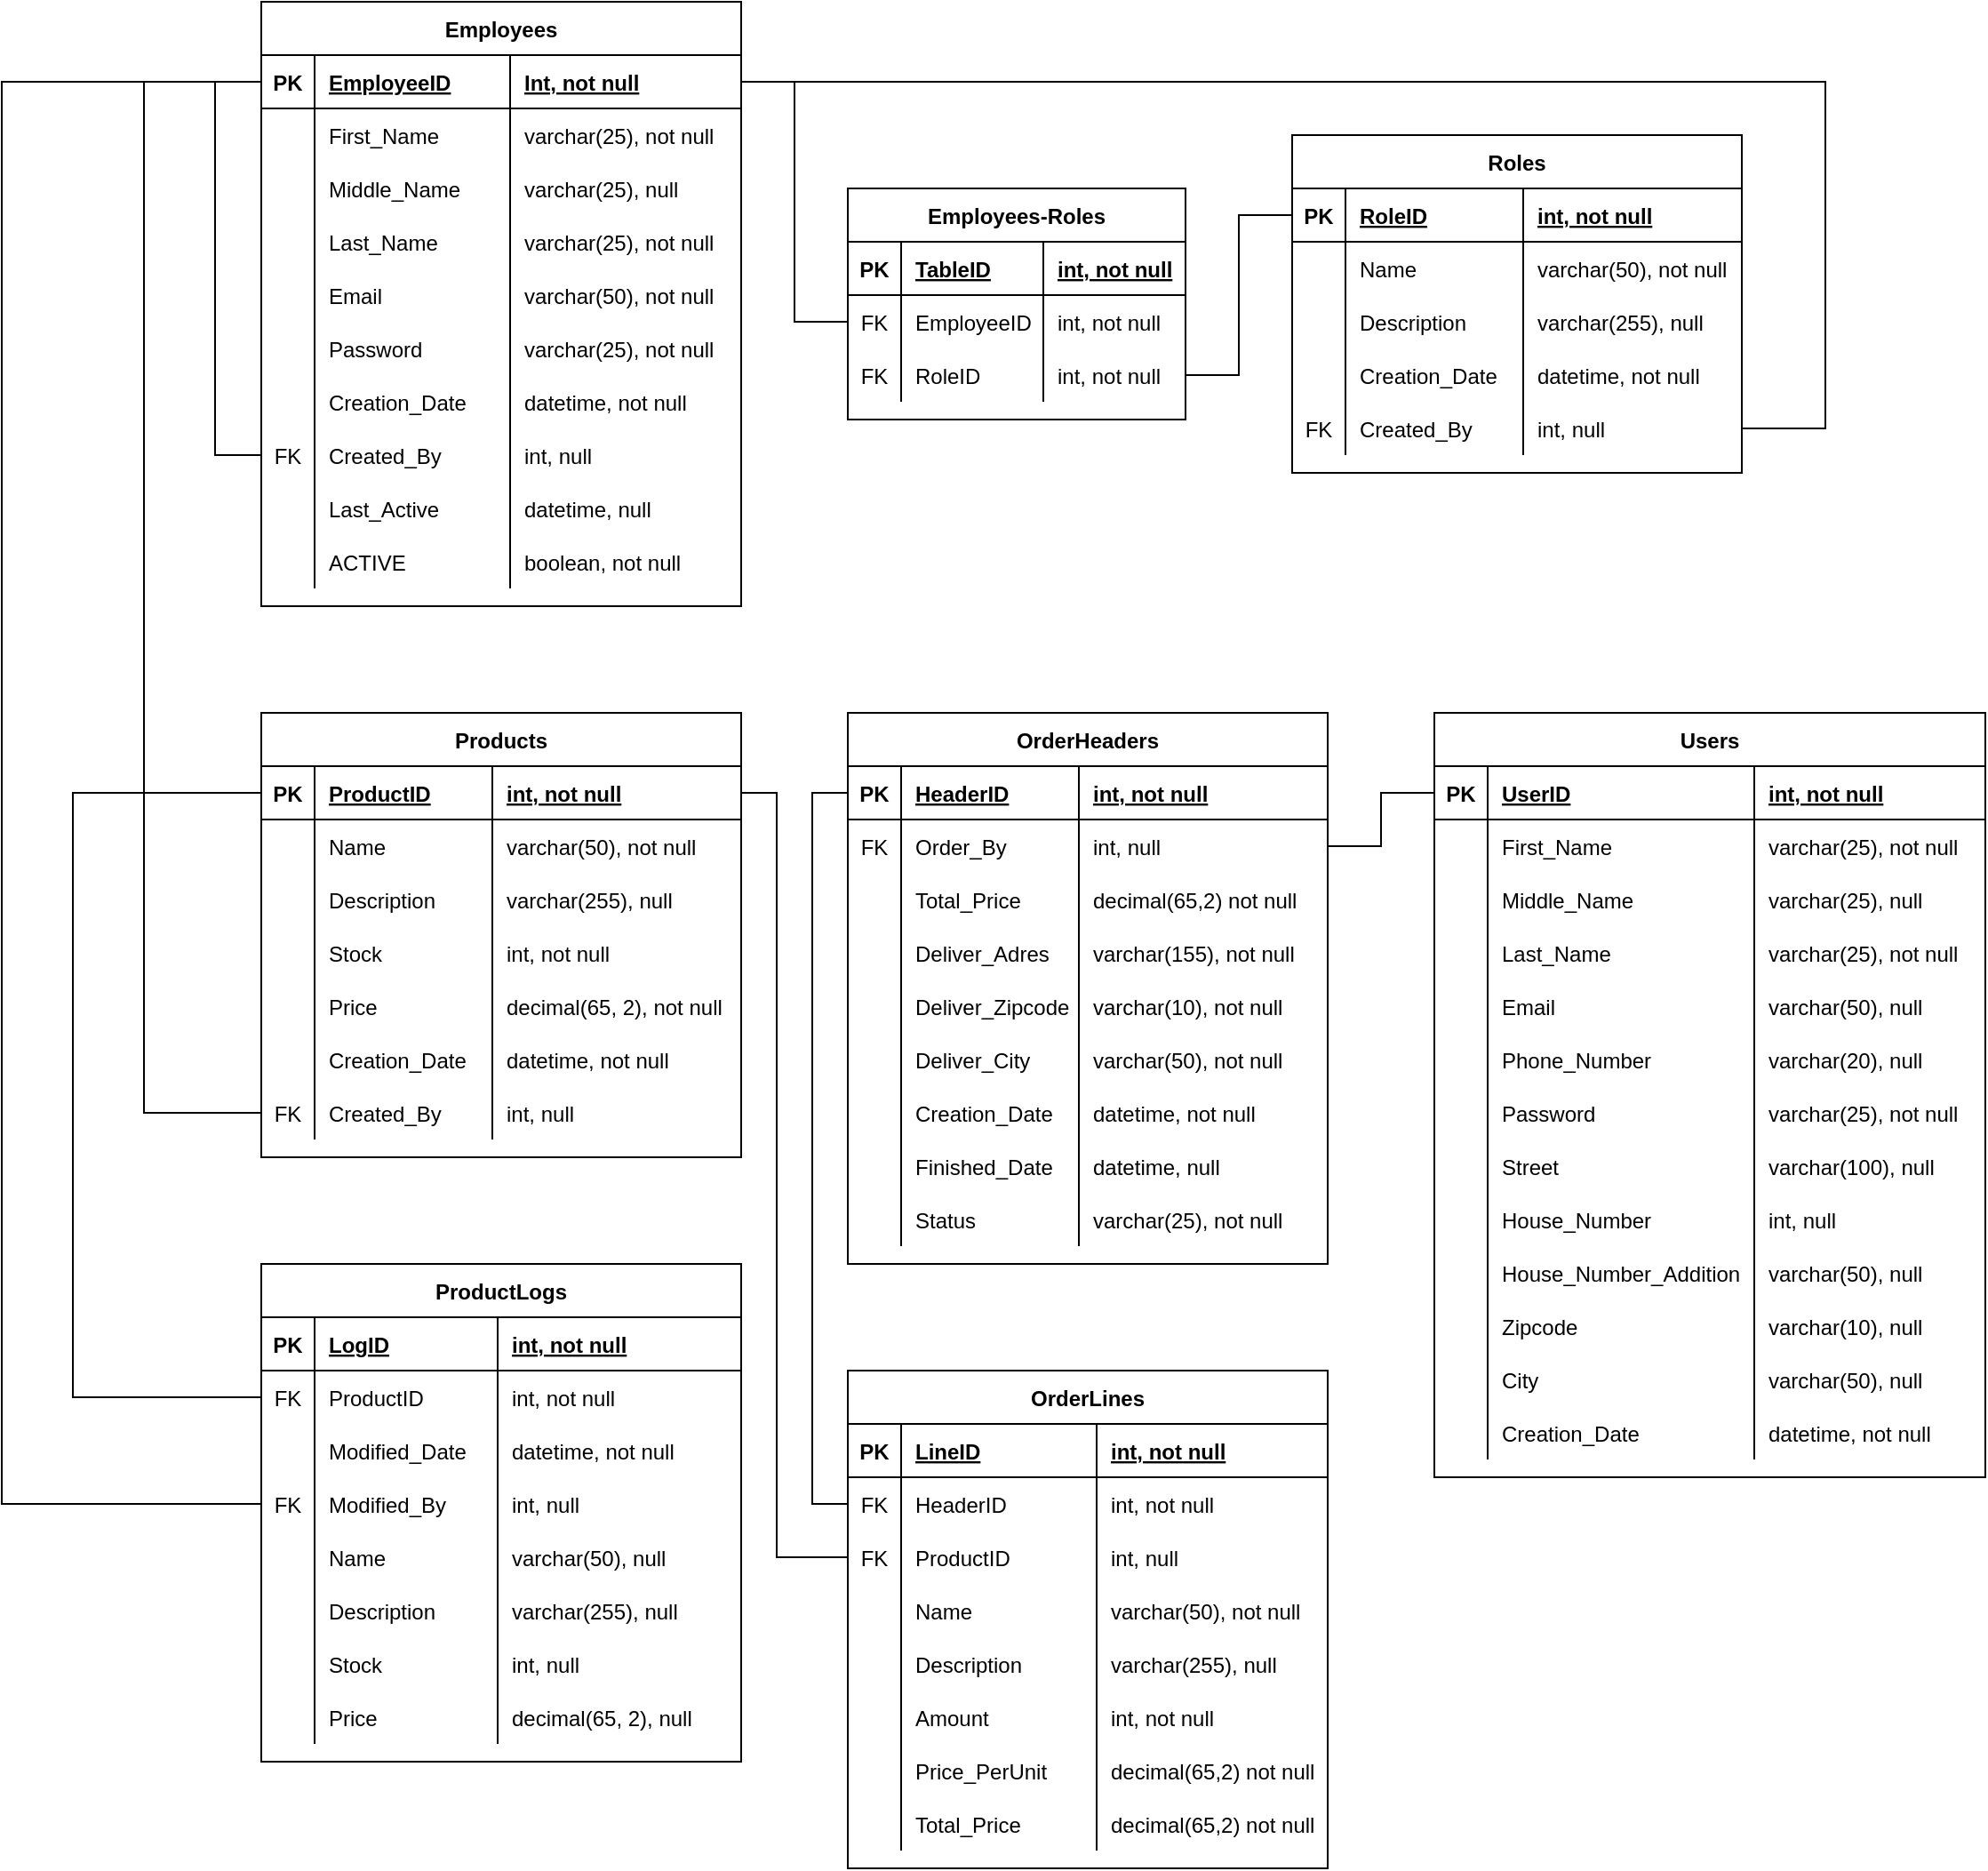 <mxfile version="16.6.4" type="device"><diagram id="5cJakS_PNRtY5jyC3VkI" name="Page-1"><mxGraphModel dx="597" dy="1085" grid="1" gridSize="10" guides="1" tooltips="1" connect="1" arrows="1" fold="1" page="1" pageScale="1" pageWidth="850" pageHeight="1100" math="0" shadow="0"><root><mxCell id="0"/><mxCell id="1" parent="0"/><mxCell id="r26EwOThGaLq-YRwEcTM-44" value="Employees" style="shape=table;startSize=30;container=1;collapsible=1;childLayout=tableLayout;fixedRows=1;rowLines=0;fontStyle=1;align=center;resizeLast=1;" parent="1" vertex="1"><mxGeometry x="156" y="40" width="270" height="340" as="geometry"/></mxCell><mxCell id="r26EwOThGaLq-YRwEcTM-45" value="" style="shape=tableRow;horizontal=0;startSize=0;swimlaneHead=0;swimlaneBody=0;fillColor=none;collapsible=0;dropTarget=0;points=[[0,0.5],[1,0.5]];portConstraint=eastwest;top=0;left=0;right=0;bottom=1;" parent="r26EwOThGaLq-YRwEcTM-44" vertex="1"><mxGeometry y="30" width="270" height="30" as="geometry"/></mxCell><mxCell id="r26EwOThGaLq-YRwEcTM-46" value="PK" style="shape=partialRectangle;connectable=0;fillColor=none;top=0;left=0;bottom=0;right=0;fontStyle=1;overflow=hidden;" parent="r26EwOThGaLq-YRwEcTM-45" vertex="1"><mxGeometry width="30" height="30" as="geometry"><mxRectangle width="30" height="30" as="alternateBounds"/></mxGeometry></mxCell><mxCell id="r26EwOThGaLq-YRwEcTM-47" value="EmployeeID" style="shape=partialRectangle;connectable=0;fillColor=none;top=0;left=0;bottom=0;right=0;align=left;spacingLeft=6;fontStyle=5;overflow=hidden;" parent="r26EwOThGaLq-YRwEcTM-45" vertex="1"><mxGeometry x="30" width="110" height="30" as="geometry"><mxRectangle width="110" height="30" as="alternateBounds"/></mxGeometry></mxCell><mxCell id="r26EwOThGaLq-YRwEcTM-75" value="Int, not null" style="shape=partialRectangle;connectable=0;fillColor=none;top=0;left=0;bottom=0;right=0;align=left;spacingLeft=6;fontStyle=5;overflow=hidden;" parent="r26EwOThGaLq-YRwEcTM-45" vertex="1"><mxGeometry x="140" width="130" height="30" as="geometry"><mxRectangle width="130" height="30" as="alternateBounds"/></mxGeometry></mxCell><mxCell id="r26EwOThGaLq-YRwEcTM-48" value="" style="shape=tableRow;horizontal=0;startSize=0;swimlaneHead=0;swimlaneBody=0;fillColor=none;collapsible=0;dropTarget=0;points=[[0,0.5],[1,0.5]];portConstraint=eastwest;top=0;left=0;right=0;bottom=0;" parent="r26EwOThGaLq-YRwEcTM-44" vertex="1"><mxGeometry y="60" width="270" height="30" as="geometry"/></mxCell><mxCell id="r26EwOThGaLq-YRwEcTM-49" value="" style="shape=partialRectangle;connectable=0;fillColor=none;top=0;left=0;bottom=0;right=0;editable=1;overflow=hidden;" parent="r26EwOThGaLq-YRwEcTM-48" vertex="1"><mxGeometry width="30" height="30" as="geometry"><mxRectangle width="30" height="30" as="alternateBounds"/></mxGeometry></mxCell><mxCell id="r26EwOThGaLq-YRwEcTM-50" value="First_Name" style="shape=partialRectangle;connectable=0;fillColor=none;top=0;left=0;bottom=0;right=0;align=left;spacingLeft=6;overflow=hidden;" parent="r26EwOThGaLq-YRwEcTM-48" vertex="1"><mxGeometry x="30" width="110" height="30" as="geometry"><mxRectangle width="110" height="30" as="alternateBounds"/></mxGeometry></mxCell><mxCell id="r26EwOThGaLq-YRwEcTM-76" value="varchar(25), not null" style="shape=partialRectangle;connectable=0;fillColor=none;top=0;left=0;bottom=0;right=0;align=left;spacingLeft=6;overflow=hidden;" parent="r26EwOThGaLq-YRwEcTM-48" vertex="1"><mxGeometry x="140" width="130" height="30" as="geometry"><mxRectangle width="130" height="30" as="alternateBounds"/></mxGeometry></mxCell><mxCell id="r26EwOThGaLq-YRwEcTM-51" value="" style="shape=tableRow;horizontal=0;startSize=0;swimlaneHead=0;swimlaneBody=0;fillColor=none;collapsible=0;dropTarget=0;points=[[0,0.5],[1,0.5]];portConstraint=eastwest;top=0;left=0;right=0;bottom=0;" parent="r26EwOThGaLq-YRwEcTM-44" vertex="1"><mxGeometry y="90" width="270" height="30" as="geometry"/></mxCell><mxCell id="r26EwOThGaLq-YRwEcTM-52" value="" style="shape=partialRectangle;connectable=0;fillColor=none;top=0;left=0;bottom=0;right=0;editable=1;overflow=hidden;" parent="r26EwOThGaLq-YRwEcTM-51" vertex="1"><mxGeometry width="30" height="30" as="geometry"><mxRectangle width="30" height="30" as="alternateBounds"/></mxGeometry></mxCell><mxCell id="r26EwOThGaLq-YRwEcTM-53" value="Middle_Name" style="shape=partialRectangle;connectable=0;fillColor=none;top=0;left=0;bottom=0;right=0;align=left;spacingLeft=6;overflow=hidden;" parent="r26EwOThGaLq-YRwEcTM-51" vertex="1"><mxGeometry x="30" width="110" height="30" as="geometry"><mxRectangle width="110" height="30" as="alternateBounds"/></mxGeometry></mxCell><mxCell id="r26EwOThGaLq-YRwEcTM-77" value="varchar(25), null" style="shape=partialRectangle;connectable=0;fillColor=none;top=0;left=0;bottom=0;right=0;align=left;spacingLeft=6;overflow=hidden;" parent="r26EwOThGaLq-YRwEcTM-51" vertex="1"><mxGeometry x="140" width="130" height="30" as="geometry"><mxRectangle width="130" height="30" as="alternateBounds"/></mxGeometry></mxCell><mxCell id="r26EwOThGaLq-YRwEcTM-54" value="" style="shape=tableRow;horizontal=0;startSize=0;swimlaneHead=0;swimlaneBody=0;fillColor=none;collapsible=0;dropTarget=0;points=[[0,0.5],[1,0.5]];portConstraint=eastwest;top=0;left=0;right=0;bottom=0;" parent="r26EwOThGaLq-YRwEcTM-44" vertex="1"><mxGeometry y="120" width="270" height="30" as="geometry"/></mxCell><mxCell id="r26EwOThGaLq-YRwEcTM-55" value="&#10;&#10;&lt;span style=&quot;color: rgb(0, 0, 0); font-family: helvetica; font-size: 12px; font-style: normal; font-weight: 400; letter-spacing: normal; text-align: left; text-indent: 0px; text-transform: none; word-spacing: 0px; background-color: rgb(248, 249, 250); display: inline; float: none;&quot;&gt;varchar(25), not null&lt;/span&gt;&#10;&#10;" style="shape=partialRectangle;connectable=0;fillColor=none;top=0;left=0;bottom=0;right=0;editable=1;overflow=hidden;" parent="r26EwOThGaLq-YRwEcTM-54" vertex="1"><mxGeometry width="30" height="30" as="geometry"><mxRectangle width="30" height="30" as="alternateBounds"/></mxGeometry></mxCell><mxCell id="r26EwOThGaLq-YRwEcTM-56" value="Last_Name" style="shape=partialRectangle;connectable=0;fillColor=none;top=0;left=0;bottom=0;right=0;align=left;spacingLeft=6;overflow=hidden;" parent="r26EwOThGaLq-YRwEcTM-54" vertex="1"><mxGeometry x="30" width="110" height="30" as="geometry"><mxRectangle width="110" height="30" as="alternateBounds"/></mxGeometry></mxCell><mxCell id="r26EwOThGaLq-YRwEcTM-78" value="varchar(25), not null" style="shape=partialRectangle;connectable=0;fillColor=none;top=0;left=0;bottom=0;right=0;align=left;spacingLeft=6;overflow=hidden;" parent="r26EwOThGaLq-YRwEcTM-54" vertex="1"><mxGeometry x="140" width="130" height="30" as="geometry"><mxRectangle width="130" height="30" as="alternateBounds"/></mxGeometry></mxCell><mxCell id="r26EwOThGaLq-YRwEcTM-57" value="" style="shape=tableRow;horizontal=0;startSize=0;swimlaneHead=0;swimlaneBody=0;fillColor=none;collapsible=0;dropTarget=0;points=[[0,0.5],[1,0.5]];portConstraint=eastwest;top=0;left=0;right=0;bottom=0;" parent="r26EwOThGaLq-YRwEcTM-44" vertex="1"><mxGeometry y="150" width="270" height="30" as="geometry"/></mxCell><mxCell id="r26EwOThGaLq-YRwEcTM-58" value="" style="shape=partialRectangle;connectable=0;fillColor=none;top=0;left=0;bottom=0;right=0;editable=1;overflow=hidden;" parent="r26EwOThGaLq-YRwEcTM-57" vertex="1"><mxGeometry width="30" height="30" as="geometry"><mxRectangle width="30" height="30" as="alternateBounds"/></mxGeometry></mxCell><mxCell id="r26EwOThGaLq-YRwEcTM-59" value="Email" style="shape=partialRectangle;connectable=0;fillColor=none;top=0;left=0;bottom=0;right=0;align=left;spacingLeft=6;overflow=hidden;" parent="r26EwOThGaLq-YRwEcTM-57" vertex="1"><mxGeometry x="30" width="110" height="30" as="geometry"><mxRectangle width="110" height="30" as="alternateBounds"/></mxGeometry></mxCell><mxCell id="r26EwOThGaLq-YRwEcTM-79" value="varchar(50), not null" style="shape=partialRectangle;connectable=0;fillColor=none;top=0;left=0;bottom=0;right=0;align=left;spacingLeft=6;overflow=hidden;" parent="r26EwOThGaLq-YRwEcTM-57" vertex="1"><mxGeometry x="140" width="130" height="30" as="geometry"><mxRectangle width="130" height="30" as="alternateBounds"/></mxGeometry></mxCell><mxCell id="r26EwOThGaLq-YRwEcTM-60" value="" style="shape=tableRow;horizontal=0;startSize=0;swimlaneHead=0;swimlaneBody=0;fillColor=none;collapsible=0;dropTarget=0;points=[[0,0.5],[1,0.5]];portConstraint=eastwest;top=0;left=0;right=0;bottom=0;" parent="r26EwOThGaLq-YRwEcTM-44" vertex="1"><mxGeometry y="180" width="270" height="30" as="geometry"/></mxCell><mxCell id="r26EwOThGaLq-YRwEcTM-61" value="" style="shape=partialRectangle;connectable=0;fillColor=none;top=0;left=0;bottom=0;right=0;editable=1;overflow=hidden;" parent="r26EwOThGaLq-YRwEcTM-60" vertex="1"><mxGeometry width="30" height="30" as="geometry"><mxRectangle width="30" height="30" as="alternateBounds"/></mxGeometry></mxCell><mxCell id="r26EwOThGaLq-YRwEcTM-62" value="Password" style="shape=partialRectangle;connectable=0;fillColor=none;top=0;left=0;bottom=0;right=0;align=left;spacingLeft=6;overflow=hidden;" parent="r26EwOThGaLq-YRwEcTM-60" vertex="1"><mxGeometry x="30" width="110" height="30" as="geometry"><mxRectangle width="110" height="30" as="alternateBounds"/></mxGeometry></mxCell><mxCell id="r26EwOThGaLq-YRwEcTM-80" value="varchar(25), not null" style="shape=partialRectangle;connectable=0;fillColor=none;top=0;left=0;bottom=0;right=0;align=left;spacingLeft=6;overflow=hidden;" parent="r26EwOThGaLq-YRwEcTM-60" vertex="1"><mxGeometry x="140" width="130" height="30" as="geometry"><mxRectangle width="130" height="30" as="alternateBounds"/></mxGeometry></mxCell><mxCell id="r26EwOThGaLq-YRwEcTM-63" value="" style="shape=tableRow;horizontal=0;startSize=0;swimlaneHead=0;swimlaneBody=0;fillColor=none;collapsible=0;dropTarget=0;points=[[0,0.5],[1,0.5]];portConstraint=eastwest;top=0;left=0;right=0;bottom=0;" parent="r26EwOThGaLq-YRwEcTM-44" vertex="1"><mxGeometry y="210" width="270" height="30" as="geometry"/></mxCell><mxCell id="r26EwOThGaLq-YRwEcTM-64" value="" style="shape=partialRectangle;connectable=0;fillColor=none;top=0;left=0;bottom=0;right=0;editable=1;overflow=hidden;" parent="r26EwOThGaLq-YRwEcTM-63" vertex="1"><mxGeometry width="30" height="30" as="geometry"><mxRectangle width="30" height="30" as="alternateBounds"/></mxGeometry></mxCell><mxCell id="r26EwOThGaLq-YRwEcTM-65" value="Creation_Date" style="shape=partialRectangle;connectable=0;fillColor=none;top=0;left=0;bottom=0;right=0;align=left;spacingLeft=6;overflow=hidden;" parent="r26EwOThGaLq-YRwEcTM-63" vertex="1"><mxGeometry x="30" width="110" height="30" as="geometry"><mxRectangle width="110" height="30" as="alternateBounds"/></mxGeometry></mxCell><mxCell id="r26EwOThGaLq-YRwEcTM-81" value="datetime, not null" style="shape=partialRectangle;connectable=0;fillColor=none;top=0;left=0;bottom=0;right=0;align=left;spacingLeft=6;overflow=hidden;" parent="r26EwOThGaLq-YRwEcTM-63" vertex="1"><mxGeometry x="140" width="130" height="30" as="geometry"><mxRectangle width="130" height="30" as="alternateBounds"/></mxGeometry></mxCell><mxCell id="r26EwOThGaLq-YRwEcTM-66" value="" style="shape=tableRow;horizontal=0;startSize=0;swimlaneHead=0;swimlaneBody=0;fillColor=none;collapsible=0;dropTarget=0;points=[[0,0.5],[1,0.5]];portConstraint=eastwest;top=0;left=0;right=0;bottom=0;" parent="r26EwOThGaLq-YRwEcTM-44" vertex="1"><mxGeometry y="240" width="270" height="30" as="geometry"/></mxCell><mxCell id="r26EwOThGaLq-YRwEcTM-67" value="FK" style="shape=partialRectangle;connectable=0;fillColor=none;top=0;left=0;bottom=0;right=0;editable=1;overflow=hidden;" parent="r26EwOThGaLq-YRwEcTM-66" vertex="1"><mxGeometry width="30" height="30" as="geometry"><mxRectangle width="30" height="30" as="alternateBounds"/></mxGeometry></mxCell><mxCell id="r26EwOThGaLq-YRwEcTM-68" value="Created_By" style="shape=partialRectangle;connectable=0;fillColor=none;top=0;left=0;bottom=0;right=0;align=left;spacingLeft=6;overflow=hidden;" parent="r26EwOThGaLq-YRwEcTM-66" vertex="1"><mxGeometry x="30" width="110" height="30" as="geometry"><mxRectangle width="110" height="30" as="alternateBounds"/></mxGeometry></mxCell><mxCell id="r26EwOThGaLq-YRwEcTM-82" value="int, null" style="shape=partialRectangle;connectable=0;fillColor=none;top=0;left=0;bottom=0;right=0;align=left;spacingLeft=6;overflow=hidden;" parent="r26EwOThGaLq-YRwEcTM-66" vertex="1"><mxGeometry x="140" width="130" height="30" as="geometry"><mxRectangle width="130" height="30" as="alternateBounds"/></mxGeometry></mxCell><mxCell id="r26EwOThGaLq-YRwEcTM-69" value="" style="shape=tableRow;horizontal=0;startSize=0;swimlaneHead=0;swimlaneBody=0;fillColor=none;collapsible=0;dropTarget=0;points=[[0,0.5],[1,0.5]];portConstraint=eastwest;top=0;left=0;right=0;bottom=0;" parent="r26EwOThGaLq-YRwEcTM-44" vertex="1"><mxGeometry y="270" width="270" height="30" as="geometry"/></mxCell><mxCell id="r26EwOThGaLq-YRwEcTM-70" value="" style="shape=partialRectangle;connectable=0;fillColor=none;top=0;left=0;bottom=0;right=0;editable=1;overflow=hidden;" parent="r26EwOThGaLq-YRwEcTM-69" vertex="1"><mxGeometry width="30" height="30" as="geometry"><mxRectangle width="30" height="30" as="alternateBounds"/></mxGeometry></mxCell><mxCell id="r26EwOThGaLq-YRwEcTM-71" value="Last_Active" style="shape=partialRectangle;connectable=0;fillColor=none;top=0;left=0;bottom=0;right=0;align=left;spacingLeft=6;overflow=hidden;" parent="r26EwOThGaLq-YRwEcTM-69" vertex="1"><mxGeometry x="30" width="110" height="30" as="geometry"><mxRectangle width="110" height="30" as="alternateBounds"/></mxGeometry></mxCell><mxCell id="r26EwOThGaLq-YRwEcTM-83" value="datetime, null" style="shape=partialRectangle;connectable=0;fillColor=none;top=0;left=0;bottom=0;right=0;align=left;spacingLeft=6;overflow=hidden;" parent="r26EwOThGaLq-YRwEcTM-69" vertex="1"><mxGeometry x="140" width="130" height="30" as="geometry"><mxRectangle width="130" height="30" as="alternateBounds"/></mxGeometry></mxCell><mxCell id="r26EwOThGaLq-YRwEcTM-72" value="" style="shape=tableRow;horizontal=0;startSize=0;swimlaneHead=0;swimlaneBody=0;fillColor=none;collapsible=0;dropTarget=0;points=[[0,0.5],[1,0.5]];portConstraint=eastwest;top=0;left=0;right=0;bottom=0;" parent="r26EwOThGaLq-YRwEcTM-44" vertex="1"><mxGeometry y="300" width="270" height="30" as="geometry"/></mxCell><mxCell id="r26EwOThGaLq-YRwEcTM-73" value="" style="shape=partialRectangle;connectable=0;fillColor=none;top=0;left=0;bottom=0;right=0;editable=1;overflow=hidden;" parent="r26EwOThGaLq-YRwEcTM-72" vertex="1"><mxGeometry width="30" height="30" as="geometry"><mxRectangle width="30" height="30" as="alternateBounds"/></mxGeometry></mxCell><mxCell id="r26EwOThGaLq-YRwEcTM-74" value="ACTIVE" style="shape=partialRectangle;connectable=0;fillColor=none;top=0;left=0;bottom=0;right=0;align=left;spacingLeft=6;overflow=hidden;" parent="r26EwOThGaLq-YRwEcTM-72" vertex="1"><mxGeometry x="30" width="110" height="30" as="geometry"><mxRectangle width="110" height="30" as="alternateBounds"/></mxGeometry></mxCell><mxCell id="r26EwOThGaLq-YRwEcTM-84" value="boolean, not null" style="shape=partialRectangle;connectable=0;fillColor=none;top=0;left=0;bottom=0;right=0;align=left;spacingLeft=6;overflow=hidden;" parent="r26EwOThGaLq-YRwEcTM-72" vertex="1"><mxGeometry x="140" width="130" height="30" as="geometry"><mxRectangle width="130" height="30" as="alternateBounds"/></mxGeometry></mxCell><mxCell id="UJU8tOz0mf6lP-dW1ipp-2" value="" style="fontSize=12;html=1;endArrow=none;endFill=0;startArrow=none;rounded=0;startFill=0;exitX=0;exitY=0.5;exitDx=0;exitDy=0;entryX=0;entryY=0.5;entryDx=0;entryDy=0;" parent="r26EwOThGaLq-YRwEcTM-44" source="r26EwOThGaLq-YRwEcTM-45" target="r26EwOThGaLq-YRwEcTM-66" edge="1"><mxGeometry width="100" height="100" relative="1" as="geometry"><mxPoint x="333" y="380" as="sourcePoint"/><mxPoint x="-127" y="220" as="targetPoint"/><Array as="points"><mxPoint x="-26" y="45"/><mxPoint x="-26" y="255"/></Array></mxGeometry></mxCell><mxCell id="r26EwOThGaLq-YRwEcTM-86" value="Roles" style="shape=table;startSize=30;container=1;collapsible=1;childLayout=tableLayout;fixedRows=1;rowLines=0;fontStyle=1;align=center;resizeLast=1;" parent="1" vertex="1"><mxGeometry x="736" y="115" width="253" height="190" as="geometry"/></mxCell><mxCell id="r26EwOThGaLq-YRwEcTM-87" value="" style="shape=tableRow;horizontal=0;startSize=0;swimlaneHead=0;swimlaneBody=0;fillColor=none;collapsible=0;dropTarget=0;points=[[0,0.5],[1,0.5]];portConstraint=eastwest;top=0;left=0;right=0;bottom=1;" parent="r26EwOThGaLq-YRwEcTM-86" vertex="1"><mxGeometry y="30" width="253" height="30" as="geometry"/></mxCell><mxCell id="r26EwOThGaLq-YRwEcTM-88" value="PK" style="shape=partialRectangle;connectable=0;fillColor=none;top=0;left=0;bottom=0;right=0;fontStyle=1;overflow=hidden;" parent="r26EwOThGaLq-YRwEcTM-87" vertex="1"><mxGeometry width="30" height="30" as="geometry"><mxRectangle width="30" height="30" as="alternateBounds"/></mxGeometry></mxCell><mxCell id="r26EwOThGaLq-YRwEcTM-89" value="RoleID" style="shape=partialRectangle;connectable=0;fillColor=none;top=0;left=0;bottom=0;right=0;align=left;spacingLeft=6;fontStyle=5;overflow=hidden;" parent="r26EwOThGaLq-YRwEcTM-87" vertex="1"><mxGeometry x="30" width="100" height="30" as="geometry"><mxRectangle width="100" height="30" as="alternateBounds"/></mxGeometry></mxCell><mxCell id="r26EwOThGaLq-YRwEcTM-102" value="int, not null" style="shape=partialRectangle;connectable=0;fillColor=none;top=0;left=0;bottom=0;right=0;align=left;spacingLeft=6;fontStyle=5;overflow=hidden;" parent="r26EwOThGaLq-YRwEcTM-87" vertex="1"><mxGeometry x="130" width="123" height="30" as="geometry"><mxRectangle width="123" height="30" as="alternateBounds"/></mxGeometry></mxCell><mxCell id="r26EwOThGaLq-YRwEcTM-90" value="" style="shape=tableRow;horizontal=0;startSize=0;swimlaneHead=0;swimlaneBody=0;fillColor=none;collapsible=0;dropTarget=0;points=[[0,0.5],[1,0.5]];portConstraint=eastwest;top=0;left=0;right=0;bottom=0;" parent="r26EwOThGaLq-YRwEcTM-86" vertex="1"><mxGeometry y="60" width="253" height="30" as="geometry"/></mxCell><mxCell id="r26EwOThGaLq-YRwEcTM-91" value="" style="shape=partialRectangle;connectable=0;fillColor=none;top=0;left=0;bottom=0;right=0;editable=1;overflow=hidden;" parent="r26EwOThGaLq-YRwEcTM-90" vertex="1"><mxGeometry width="30" height="30" as="geometry"><mxRectangle width="30" height="30" as="alternateBounds"/></mxGeometry></mxCell><mxCell id="r26EwOThGaLq-YRwEcTM-92" value="Name" style="shape=partialRectangle;connectable=0;fillColor=none;top=0;left=0;bottom=0;right=0;align=left;spacingLeft=6;overflow=hidden;" parent="r26EwOThGaLq-YRwEcTM-90" vertex="1"><mxGeometry x="30" width="100" height="30" as="geometry"><mxRectangle width="100" height="30" as="alternateBounds"/></mxGeometry></mxCell><mxCell id="r26EwOThGaLq-YRwEcTM-103" value="varchar(50), not null" style="shape=partialRectangle;connectable=0;fillColor=none;top=0;left=0;bottom=0;right=0;align=left;spacingLeft=6;overflow=hidden;" parent="r26EwOThGaLq-YRwEcTM-90" vertex="1"><mxGeometry x="130" width="123" height="30" as="geometry"><mxRectangle width="123" height="30" as="alternateBounds"/></mxGeometry></mxCell><mxCell id="r26EwOThGaLq-YRwEcTM-93" value="" style="shape=tableRow;horizontal=0;startSize=0;swimlaneHead=0;swimlaneBody=0;fillColor=none;collapsible=0;dropTarget=0;points=[[0,0.5],[1,0.5]];portConstraint=eastwest;top=0;left=0;right=0;bottom=0;" parent="r26EwOThGaLq-YRwEcTM-86" vertex="1"><mxGeometry y="90" width="253" height="30" as="geometry"/></mxCell><mxCell id="r26EwOThGaLq-YRwEcTM-94" value="" style="shape=partialRectangle;connectable=0;fillColor=none;top=0;left=0;bottom=0;right=0;editable=1;overflow=hidden;" parent="r26EwOThGaLq-YRwEcTM-93" vertex="1"><mxGeometry width="30" height="30" as="geometry"><mxRectangle width="30" height="30" as="alternateBounds"/></mxGeometry></mxCell><mxCell id="r26EwOThGaLq-YRwEcTM-95" value="Description" style="shape=partialRectangle;connectable=0;fillColor=none;top=0;left=0;bottom=0;right=0;align=left;spacingLeft=6;overflow=hidden;" parent="r26EwOThGaLq-YRwEcTM-93" vertex="1"><mxGeometry x="30" width="100" height="30" as="geometry"><mxRectangle width="100" height="30" as="alternateBounds"/></mxGeometry></mxCell><mxCell id="r26EwOThGaLq-YRwEcTM-104" value="varchar(255), null" style="shape=partialRectangle;connectable=0;fillColor=none;top=0;left=0;bottom=0;right=0;align=left;spacingLeft=6;overflow=hidden;" parent="r26EwOThGaLq-YRwEcTM-93" vertex="1"><mxGeometry x="130" width="123" height="30" as="geometry"><mxRectangle width="123" height="30" as="alternateBounds"/></mxGeometry></mxCell><mxCell id="r26EwOThGaLq-YRwEcTM-96" value="" style="shape=tableRow;horizontal=0;startSize=0;swimlaneHead=0;swimlaneBody=0;fillColor=none;collapsible=0;dropTarget=0;points=[[0,0.5],[1,0.5]];portConstraint=eastwest;top=0;left=0;right=0;bottom=0;" parent="r26EwOThGaLq-YRwEcTM-86" vertex="1"><mxGeometry y="120" width="253" height="30" as="geometry"/></mxCell><mxCell id="r26EwOThGaLq-YRwEcTM-97" value="" style="shape=partialRectangle;connectable=0;fillColor=none;top=0;left=0;bottom=0;right=0;editable=1;overflow=hidden;" parent="r26EwOThGaLq-YRwEcTM-96" vertex="1"><mxGeometry width="30" height="30" as="geometry"><mxRectangle width="30" height="30" as="alternateBounds"/></mxGeometry></mxCell><mxCell id="r26EwOThGaLq-YRwEcTM-98" value="Creation_Date" style="shape=partialRectangle;connectable=0;fillColor=none;top=0;left=0;bottom=0;right=0;align=left;spacingLeft=6;overflow=hidden;" parent="r26EwOThGaLq-YRwEcTM-96" vertex="1"><mxGeometry x="30" width="100" height="30" as="geometry"><mxRectangle width="100" height="30" as="alternateBounds"/></mxGeometry></mxCell><mxCell id="r26EwOThGaLq-YRwEcTM-105" value="datetime, not null" style="shape=partialRectangle;connectable=0;fillColor=none;top=0;left=0;bottom=0;right=0;align=left;spacingLeft=6;overflow=hidden;" parent="r26EwOThGaLq-YRwEcTM-96" vertex="1"><mxGeometry x="130" width="123" height="30" as="geometry"><mxRectangle width="123" height="30" as="alternateBounds"/></mxGeometry></mxCell><mxCell id="r26EwOThGaLq-YRwEcTM-107" value="" style="shape=tableRow;horizontal=0;startSize=0;swimlaneHead=0;swimlaneBody=0;fillColor=none;collapsible=0;dropTarget=0;points=[[0,0.5],[1,0.5]];portConstraint=eastwest;top=0;left=0;right=0;bottom=0;" parent="r26EwOThGaLq-YRwEcTM-86" vertex="1"><mxGeometry y="150" width="253" height="30" as="geometry"/></mxCell><mxCell id="r26EwOThGaLq-YRwEcTM-108" value="FK" style="shape=partialRectangle;connectable=0;fillColor=none;top=0;left=0;bottom=0;right=0;fontStyle=0;overflow=hidden;" parent="r26EwOThGaLq-YRwEcTM-107" vertex="1"><mxGeometry width="30" height="30" as="geometry"><mxRectangle width="30" height="30" as="alternateBounds"/></mxGeometry></mxCell><mxCell id="r26EwOThGaLq-YRwEcTM-109" value="Created_By" style="shape=partialRectangle;connectable=0;fillColor=none;top=0;left=0;bottom=0;right=0;align=left;spacingLeft=6;fontStyle=0;overflow=hidden;" parent="r26EwOThGaLq-YRwEcTM-107" vertex="1"><mxGeometry x="30" width="100" height="30" as="geometry"><mxRectangle width="100" height="30" as="alternateBounds"/></mxGeometry></mxCell><mxCell id="r26EwOThGaLq-YRwEcTM-110" value="int, null" style="shape=partialRectangle;connectable=0;fillColor=none;top=0;left=0;bottom=0;right=0;align=left;spacingLeft=6;fontStyle=0;overflow=hidden;" parent="r26EwOThGaLq-YRwEcTM-107" vertex="1"><mxGeometry x="130" width="123" height="30" as="geometry"><mxRectangle width="123" height="30" as="alternateBounds"/></mxGeometry></mxCell><mxCell id="r26EwOThGaLq-YRwEcTM-111" value="" style="endArrow=none;html=1;rounded=0;exitX=1;exitY=0.5;exitDx=0;exitDy=0;entryX=1;entryY=0.5;entryDx=0;entryDy=0;" parent="1" source="r26EwOThGaLq-YRwEcTM-45" target="r26EwOThGaLq-YRwEcTM-107" edge="1"><mxGeometry relative="1" as="geometry"><mxPoint x="616" y="300" as="sourcePoint"/><mxPoint x="776" y="300" as="targetPoint"/><Array as="points"><mxPoint x="476" y="85"/><mxPoint x="1036" y="85"/><mxPoint x="1036" y="280"/></Array></mxGeometry></mxCell><mxCell id="r26EwOThGaLq-YRwEcTM-112" value="Employees-Roles" style="shape=table;startSize=30;container=1;collapsible=1;childLayout=tableLayout;fixedRows=1;rowLines=0;fontStyle=1;align=center;resizeLast=1;" parent="1" vertex="1"><mxGeometry x="486" y="145" width="190" height="130" as="geometry"/></mxCell><mxCell id="r26EwOThGaLq-YRwEcTM-113" value="" style="shape=tableRow;horizontal=0;startSize=0;swimlaneHead=0;swimlaneBody=0;fillColor=none;collapsible=0;dropTarget=0;points=[[0,0.5],[1,0.5]];portConstraint=eastwest;top=0;left=0;right=0;bottom=1;" parent="r26EwOThGaLq-YRwEcTM-112" vertex="1"><mxGeometry y="30" width="190" height="30" as="geometry"/></mxCell><mxCell id="r26EwOThGaLq-YRwEcTM-114" value="PK" style="shape=partialRectangle;connectable=0;fillColor=none;top=0;left=0;bottom=0;right=0;fontStyle=1;overflow=hidden;" parent="r26EwOThGaLq-YRwEcTM-113" vertex="1"><mxGeometry width="30" height="30" as="geometry"><mxRectangle width="30" height="30" as="alternateBounds"/></mxGeometry></mxCell><mxCell id="r26EwOThGaLq-YRwEcTM-115" value="TableID" style="shape=partialRectangle;connectable=0;fillColor=none;top=0;left=0;bottom=0;right=0;align=left;spacingLeft=6;fontStyle=5;overflow=hidden;" parent="r26EwOThGaLq-YRwEcTM-113" vertex="1"><mxGeometry x="30" width="80" height="30" as="geometry"><mxRectangle width="80" height="30" as="alternateBounds"/></mxGeometry></mxCell><mxCell id="r26EwOThGaLq-YRwEcTM-116" value="int, not null" style="shape=partialRectangle;connectable=0;fillColor=none;top=0;left=0;bottom=0;right=0;align=left;spacingLeft=6;fontStyle=5;overflow=hidden;" parent="r26EwOThGaLq-YRwEcTM-113" vertex="1"><mxGeometry x="110" width="80" height="30" as="geometry"><mxRectangle width="80" height="30" as="alternateBounds"/></mxGeometry></mxCell><mxCell id="r26EwOThGaLq-YRwEcTM-133" value="" style="shape=tableRow;horizontal=0;startSize=0;swimlaneHead=0;swimlaneBody=0;fillColor=none;collapsible=0;dropTarget=0;points=[[0,0.5],[1,0.5]];portConstraint=eastwest;top=0;left=0;right=0;bottom=0;" parent="r26EwOThGaLq-YRwEcTM-112" vertex="1"><mxGeometry y="60" width="190" height="30" as="geometry"/></mxCell><mxCell id="r26EwOThGaLq-YRwEcTM-134" value="FK" style="shape=partialRectangle;connectable=0;fillColor=none;top=0;left=0;bottom=0;right=0;fontStyle=0;overflow=hidden;" parent="r26EwOThGaLq-YRwEcTM-133" vertex="1"><mxGeometry width="30" height="30" as="geometry"><mxRectangle width="30" height="30" as="alternateBounds"/></mxGeometry></mxCell><mxCell id="r26EwOThGaLq-YRwEcTM-135" value="EmployeeID" style="shape=partialRectangle;connectable=0;fillColor=none;top=0;left=0;bottom=0;right=0;align=left;spacingLeft=6;fontStyle=0;overflow=hidden;" parent="r26EwOThGaLq-YRwEcTM-133" vertex="1"><mxGeometry x="30" width="80" height="30" as="geometry"><mxRectangle width="80" height="30" as="alternateBounds"/></mxGeometry></mxCell><mxCell id="r26EwOThGaLq-YRwEcTM-136" value="int, not null" style="shape=partialRectangle;connectable=0;fillColor=none;top=0;left=0;bottom=0;right=0;align=left;spacingLeft=6;fontStyle=0;overflow=hidden;" parent="r26EwOThGaLq-YRwEcTM-133" vertex="1"><mxGeometry x="110" width="80" height="30" as="geometry"><mxRectangle width="80" height="30" as="alternateBounds"/></mxGeometry></mxCell><mxCell id="r26EwOThGaLq-YRwEcTM-129" value="" style="shape=tableRow;horizontal=0;startSize=0;swimlaneHead=0;swimlaneBody=0;fillColor=none;collapsible=0;dropTarget=0;points=[[0,0.5],[1,0.5]];portConstraint=eastwest;top=0;left=0;right=0;bottom=0;" parent="r26EwOThGaLq-YRwEcTM-112" vertex="1"><mxGeometry y="90" width="190" height="30" as="geometry"/></mxCell><mxCell id="r26EwOThGaLq-YRwEcTM-130" value="FK" style="shape=partialRectangle;connectable=0;fillColor=none;top=0;left=0;bottom=0;right=0;fontStyle=0;overflow=hidden;" parent="r26EwOThGaLq-YRwEcTM-129" vertex="1"><mxGeometry width="30" height="30" as="geometry"><mxRectangle width="30" height="30" as="alternateBounds"/></mxGeometry></mxCell><mxCell id="r26EwOThGaLq-YRwEcTM-131" value="RoleID" style="shape=partialRectangle;connectable=0;fillColor=none;top=0;left=0;bottom=0;right=0;align=left;spacingLeft=6;fontStyle=0;overflow=hidden;" parent="r26EwOThGaLq-YRwEcTM-129" vertex="1"><mxGeometry x="30" width="80" height="30" as="geometry"><mxRectangle width="80" height="30" as="alternateBounds"/></mxGeometry></mxCell><mxCell id="r26EwOThGaLq-YRwEcTM-132" value="int, not null" style="shape=partialRectangle;connectable=0;fillColor=none;top=0;left=0;bottom=0;right=0;align=left;spacingLeft=6;fontStyle=0;overflow=hidden;" parent="r26EwOThGaLq-YRwEcTM-129" vertex="1"><mxGeometry x="110" width="80" height="30" as="geometry"><mxRectangle width="80" height="30" as="alternateBounds"/></mxGeometry></mxCell><mxCell id="r26EwOThGaLq-YRwEcTM-139" value="" style="endArrow=none;html=1;rounded=0;strokeWidth=1;exitX=1;exitY=0.5;exitDx=0;exitDy=0;entryX=0;entryY=0.5;entryDx=0;entryDy=0;" parent="1" source="r26EwOThGaLq-YRwEcTM-45" target="r26EwOThGaLq-YRwEcTM-133" edge="1"><mxGeometry relative="1" as="geometry"><mxPoint x="436" y="90" as="sourcePoint"/><mxPoint x="796" y="360" as="targetPoint"/><Array as="points"><mxPoint x="456" y="85"/><mxPoint x="456" y="220"/></Array></mxGeometry></mxCell><mxCell id="r26EwOThGaLq-YRwEcTM-140" value="" style="endArrow=none;html=1;rounded=0;strokeWidth=1;exitX=1;exitY=0.5;exitDx=0;exitDy=0;entryX=0;entryY=0.5;entryDx=0;entryDy=0;" parent="1" source="r26EwOThGaLq-YRwEcTM-129" target="r26EwOThGaLq-YRwEcTM-87" edge="1"><mxGeometry relative="1" as="geometry"><mxPoint x="766" y="390" as="sourcePoint"/><mxPoint x="926" y="390" as="targetPoint"/><Array as="points"><mxPoint x="706" y="250"/><mxPoint x="706" y="160"/></Array></mxGeometry></mxCell><mxCell id="r26EwOThGaLq-YRwEcTM-141" value="Products" style="shape=table;startSize=30;container=1;collapsible=1;childLayout=tableLayout;fixedRows=1;rowLines=0;fontStyle=1;align=center;resizeLast=1;" parent="1" vertex="1"><mxGeometry x="156" y="440" width="270" height="250" as="geometry"/></mxCell><mxCell id="r26EwOThGaLq-YRwEcTM-142" value="" style="shape=tableRow;horizontal=0;startSize=0;swimlaneHead=0;swimlaneBody=0;fillColor=none;collapsible=0;dropTarget=0;points=[[0,0.5],[1,0.5]];portConstraint=eastwest;top=0;left=0;right=0;bottom=1;" parent="r26EwOThGaLq-YRwEcTM-141" vertex="1"><mxGeometry y="30" width="270" height="30" as="geometry"/></mxCell><mxCell id="r26EwOThGaLq-YRwEcTM-143" value="PK" style="shape=partialRectangle;connectable=0;fillColor=none;top=0;left=0;bottom=0;right=0;fontStyle=1;overflow=hidden;" parent="r26EwOThGaLq-YRwEcTM-142" vertex="1"><mxGeometry width="30" height="30" as="geometry"><mxRectangle width="30" height="30" as="alternateBounds"/></mxGeometry></mxCell><mxCell id="r26EwOThGaLq-YRwEcTM-144" value="ProductID" style="shape=partialRectangle;connectable=0;fillColor=none;top=0;left=0;bottom=0;right=0;align=left;spacingLeft=6;fontStyle=5;overflow=hidden;" parent="r26EwOThGaLq-YRwEcTM-142" vertex="1"><mxGeometry x="30" width="100" height="30" as="geometry"><mxRectangle width="100" height="30" as="alternateBounds"/></mxGeometry></mxCell><mxCell id="r26EwOThGaLq-YRwEcTM-163" value="int, not null" style="shape=partialRectangle;connectable=0;fillColor=none;top=0;left=0;bottom=0;right=0;align=left;spacingLeft=6;fontStyle=5;overflow=hidden;" parent="r26EwOThGaLq-YRwEcTM-142" vertex="1"><mxGeometry x="130" width="140" height="30" as="geometry"><mxRectangle width="140" height="30" as="alternateBounds"/></mxGeometry></mxCell><mxCell id="r26EwOThGaLq-YRwEcTM-145" value="" style="shape=tableRow;horizontal=0;startSize=0;swimlaneHead=0;swimlaneBody=0;fillColor=none;collapsible=0;dropTarget=0;points=[[0,0.5],[1,0.5]];portConstraint=eastwest;top=0;left=0;right=0;bottom=0;" parent="r26EwOThGaLq-YRwEcTM-141" vertex="1"><mxGeometry y="60" width="270" height="30" as="geometry"/></mxCell><mxCell id="r26EwOThGaLq-YRwEcTM-146" value="" style="shape=partialRectangle;connectable=0;fillColor=none;top=0;left=0;bottom=0;right=0;editable=1;overflow=hidden;" parent="r26EwOThGaLq-YRwEcTM-145" vertex="1"><mxGeometry width="30" height="30" as="geometry"><mxRectangle width="30" height="30" as="alternateBounds"/></mxGeometry></mxCell><mxCell id="r26EwOThGaLq-YRwEcTM-147" value="Name" style="shape=partialRectangle;connectable=0;fillColor=none;top=0;left=0;bottom=0;right=0;align=left;spacingLeft=6;overflow=hidden;" parent="r26EwOThGaLq-YRwEcTM-145" vertex="1"><mxGeometry x="30" width="100" height="30" as="geometry"><mxRectangle width="100" height="30" as="alternateBounds"/></mxGeometry></mxCell><mxCell id="r26EwOThGaLq-YRwEcTM-164" value="varchar(50), not null" style="shape=partialRectangle;connectable=0;fillColor=none;top=0;left=0;bottom=0;right=0;align=left;spacingLeft=6;overflow=hidden;" parent="r26EwOThGaLq-YRwEcTM-145" vertex="1"><mxGeometry x="130" width="140" height="30" as="geometry"><mxRectangle width="140" height="30" as="alternateBounds"/></mxGeometry></mxCell><mxCell id="r26EwOThGaLq-YRwEcTM-148" value="" style="shape=tableRow;horizontal=0;startSize=0;swimlaneHead=0;swimlaneBody=0;fillColor=none;collapsible=0;dropTarget=0;points=[[0,0.5],[1,0.5]];portConstraint=eastwest;top=0;left=0;right=0;bottom=0;" parent="r26EwOThGaLq-YRwEcTM-141" vertex="1"><mxGeometry y="90" width="270" height="30" as="geometry"/></mxCell><mxCell id="r26EwOThGaLq-YRwEcTM-149" value="" style="shape=partialRectangle;connectable=0;fillColor=none;top=0;left=0;bottom=0;right=0;editable=1;overflow=hidden;" parent="r26EwOThGaLq-YRwEcTM-148" vertex="1"><mxGeometry width="30" height="30" as="geometry"><mxRectangle width="30" height="30" as="alternateBounds"/></mxGeometry></mxCell><mxCell id="r26EwOThGaLq-YRwEcTM-150" value="Description" style="shape=partialRectangle;connectable=0;fillColor=none;top=0;left=0;bottom=0;right=0;align=left;spacingLeft=6;overflow=hidden;" parent="r26EwOThGaLq-YRwEcTM-148" vertex="1"><mxGeometry x="30" width="100" height="30" as="geometry"><mxRectangle width="100" height="30" as="alternateBounds"/></mxGeometry></mxCell><mxCell id="r26EwOThGaLq-YRwEcTM-165" value="varchar(255), null" style="shape=partialRectangle;connectable=0;fillColor=none;top=0;left=0;bottom=0;right=0;align=left;spacingLeft=6;overflow=hidden;" parent="r26EwOThGaLq-YRwEcTM-148" vertex="1"><mxGeometry x="130" width="140" height="30" as="geometry"><mxRectangle width="140" height="30" as="alternateBounds"/></mxGeometry></mxCell><mxCell id="r26EwOThGaLq-YRwEcTM-151" value="" style="shape=tableRow;horizontal=0;startSize=0;swimlaneHead=0;swimlaneBody=0;fillColor=none;collapsible=0;dropTarget=0;points=[[0,0.5],[1,0.5]];portConstraint=eastwest;top=0;left=0;right=0;bottom=0;" parent="r26EwOThGaLq-YRwEcTM-141" vertex="1"><mxGeometry y="120" width="270" height="30" as="geometry"/></mxCell><mxCell id="r26EwOThGaLq-YRwEcTM-152" value="" style="shape=partialRectangle;connectable=0;fillColor=none;top=0;left=0;bottom=0;right=0;editable=1;overflow=hidden;" parent="r26EwOThGaLq-YRwEcTM-151" vertex="1"><mxGeometry width="30" height="30" as="geometry"><mxRectangle width="30" height="30" as="alternateBounds"/></mxGeometry></mxCell><mxCell id="r26EwOThGaLq-YRwEcTM-153" value="Stock" style="shape=partialRectangle;connectable=0;fillColor=none;top=0;left=0;bottom=0;right=0;align=left;spacingLeft=6;overflow=hidden;" parent="r26EwOThGaLq-YRwEcTM-151" vertex="1"><mxGeometry x="30" width="100" height="30" as="geometry"><mxRectangle width="100" height="30" as="alternateBounds"/></mxGeometry></mxCell><mxCell id="r26EwOThGaLq-YRwEcTM-166" value="int, not null" style="shape=partialRectangle;connectable=0;fillColor=none;top=0;left=0;bottom=0;right=0;align=left;spacingLeft=6;overflow=hidden;" parent="r26EwOThGaLq-YRwEcTM-151" vertex="1"><mxGeometry x="130" width="140" height="30" as="geometry"><mxRectangle width="140" height="30" as="alternateBounds"/></mxGeometry></mxCell><mxCell id="r26EwOThGaLq-YRwEcTM-154" value="" style="shape=tableRow;horizontal=0;startSize=0;swimlaneHead=0;swimlaneBody=0;fillColor=none;collapsible=0;dropTarget=0;points=[[0,0.5],[1,0.5]];portConstraint=eastwest;top=0;left=0;right=0;bottom=0;" parent="r26EwOThGaLq-YRwEcTM-141" vertex="1"><mxGeometry y="150" width="270" height="30" as="geometry"/></mxCell><mxCell id="r26EwOThGaLq-YRwEcTM-155" value="" style="shape=partialRectangle;connectable=0;fillColor=none;top=0;left=0;bottom=0;right=0;editable=1;overflow=hidden;" parent="r26EwOThGaLq-YRwEcTM-154" vertex="1"><mxGeometry width="30" height="30" as="geometry"><mxRectangle width="30" height="30" as="alternateBounds"/></mxGeometry></mxCell><mxCell id="r26EwOThGaLq-YRwEcTM-156" value="Price" style="shape=partialRectangle;connectable=0;fillColor=none;top=0;left=0;bottom=0;right=0;align=left;spacingLeft=6;overflow=hidden;" parent="r26EwOThGaLq-YRwEcTM-154" vertex="1"><mxGeometry x="30" width="100" height="30" as="geometry"><mxRectangle width="100" height="30" as="alternateBounds"/></mxGeometry></mxCell><mxCell id="r26EwOThGaLq-YRwEcTM-167" value="decimal(65, 2), not null" style="shape=partialRectangle;connectable=0;fillColor=none;top=0;left=0;bottom=0;right=0;align=left;spacingLeft=6;overflow=hidden;" parent="r26EwOThGaLq-YRwEcTM-154" vertex="1"><mxGeometry x="130" width="140" height="30" as="geometry"><mxRectangle width="140" height="30" as="alternateBounds"/></mxGeometry></mxCell><mxCell id="r26EwOThGaLq-YRwEcTM-157" value="" style="shape=tableRow;horizontal=0;startSize=0;swimlaneHead=0;swimlaneBody=0;fillColor=none;collapsible=0;dropTarget=0;points=[[0,0.5],[1,0.5]];portConstraint=eastwest;top=0;left=0;right=0;bottom=0;" parent="r26EwOThGaLq-YRwEcTM-141" vertex="1"><mxGeometry y="180" width="270" height="30" as="geometry"/></mxCell><mxCell id="r26EwOThGaLq-YRwEcTM-158" value="" style="shape=partialRectangle;connectable=0;fillColor=none;top=0;left=0;bottom=0;right=0;editable=1;overflow=hidden;" parent="r26EwOThGaLq-YRwEcTM-157" vertex="1"><mxGeometry width="30" height="30" as="geometry"><mxRectangle width="30" height="30" as="alternateBounds"/></mxGeometry></mxCell><mxCell id="r26EwOThGaLq-YRwEcTM-159" value="Creation_Date" style="shape=partialRectangle;connectable=0;fillColor=none;top=0;left=0;bottom=0;right=0;align=left;spacingLeft=6;overflow=hidden;" parent="r26EwOThGaLq-YRwEcTM-157" vertex="1"><mxGeometry x="30" width="100" height="30" as="geometry"><mxRectangle width="100" height="30" as="alternateBounds"/></mxGeometry></mxCell><mxCell id="r26EwOThGaLq-YRwEcTM-168" value="datetime, not null" style="shape=partialRectangle;connectable=0;fillColor=none;top=0;left=0;bottom=0;right=0;align=left;spacingLeft=6;overflow=hidden;" parent="r26EwOThGaLq-YRwEcTM-157" vertex="1"><mxGeometry x="130" width="140" height="30" as="geometry"><mxRectangle width="140" height="30" as="alternateBounds"/></mxGeometry></mxCell><mxCell id="r26EwOThGaLq-YRwEcTM-160" value="" style="shape=tableRow;horizontal=0;startSize=0;swimlaneHead=0;swimlaneBody=0;fillColor=none;collapsible=0;dropTarget=0;points=[[0,0.5],[1,0.5]];portConstraint=eastwest;top=0;left=0;right=0;bottom=0;" parent="r26EwOThGaLq-YRwEcTM-141" vertex="1"><mxGeometry y="210" width="270" height="30" as="geometry"/></mxCell><mxCell id="r26EwOThGaLq-YRwEcTM-161" value="FK" style="shape=partialRectangle;connectable=0;fillColor=none;top=0;left=0;bottom=0;right=0;editable=1;overflow=hidden;" parent="r26EwOThGaLq-YRwEcTM-160" vertex="1"><mxGeometry width="30" height="30" as="geometry"><mxRectangle width="30" height="30" as="alternateBounds"/></mxGeometry></mxCell><mxCell id="r26EwOThGaLq-YRwEcTM-162" value="Created_By" style="shape=partialRectangle;connectable=0;fillColor=none;top=0;left=0;bottom=0;right=0;align=left;spacingLeft=6;overflow=hidden;" parent="r26EwOThGaLq-YRwEcTM-160" vertex="1"><mxGeometry x="30" width="100" height="30" as="geometry"><mxRectangle width="100" height="30" as="alternateBounds"/></mxGeometry></mxCell><mxCell id="r26EwOThGaLq-YRwEcTM-169" value="int, null" style="shape=partialRectangle;connectable=0;fillColor=none;top=0;left=0;bottom=0;right=0;align=left;spacingLeft=6;overflow=hidden;" parent="r26EwOThGaLq-YRwEcTM-160" vertex="1"><mxGeometry x="130" width="140" height="30" as="geometry"><mxRectangle width="140" height="30" as="alternateBounds"/></mxGeometry></mxCell><mxCell id="r26EwOThGaLq-YRwEcTM-171" value="" style="endArrow=none;html=1;rounded=0;strokeWidth=1;exitX=0;exitY=0.5;exitDx=0;exitDy=0;entryX=0;entryY=0.5;entryDx=0;entryDy=0;" parent="1" source="r26EwOThGaLq-YRwEcTM-45" target="r26EwOThGaLq-YRwEcTM-160" edge="1"><mxGeometry relative="1" as="geometry"><mxPoint x="626" y="390" as="sourcePoint"/><mxPoint x="786" y="390" as="targetPoint"/><Array as="points"><mxPoint x="90" y="85"/><mxPoint x="90" y="665"/></Array></mxGeometry></mxCell><mxCell id="r26EwOThGaLq-YRwEcTM-172" value="Users" style="shape=table;startSize=30;container=1;collapsible=1;childLayout=tableLayout;fixedRows=1;rowLines=0;fontStyle=1;align=center;resizeLast=1;" parent="1" vertex="1"><mxGeometry x="816" y="440" width="310" height="430" as="geometry"/></mxCell><mxCell id="r26EwOThGaLq-YRwEcTM-173" value="" style="shape=tableRow;horizontal=0;startSize=0;swimlaneHead=0;swimlaneBody=0;fillColor=none;collapsible=0;dropTarget=0;points=[[0,0.5],[1,0.5]];portConstraint=eastwest;top=0;left=0;right=0;bottom=1;" parent="r26EwOThGaLq-YRwEcTM-172" vertex="1"><mxGeometry y="30" width="310" height="30" as="geometry"/></mxCell><mxCell id="r26EwOThGaLq-YRwEcTM-174" value="PK" style="shape=partialRectangle;connectable=0;fillColor=none;top=0;left=0;bottom=0;right=0;fontStyle=1;overflow=hidden;" parent="r26EwOThGaLq-YRwEcTM-173" vertex="1"><mxGeometry width="30" height="30" as="geometry"><mxRectangle width="30" height="30" as="alternateBounds"/></mxGeometry></mxCell><mxCell id="r26EwOThGaLq-YRwEcTM-175" value="UserID" style="shape=partialRectangle;connectable=0;fillColor=none;top=0;left=0;bottom=0;right=0;align=left;spacingLeft=6;fontStyle=5;overflow=hidden;" parent="r26EwOThGaLq-YRwEcTM-173" vertex="1"><mxGeometry x="30" width="150" height="30" as="geometry"><mxRectangle width="150" height="30" as="alternateBounds"/></mxGeometry></mxCell><mxCell id="r26EwOThGaLq-YRwEcTM-212" value="int, not null" style="shape=partialRectangle;connectable=0;fillColor=none;top=0;left=0;bottom=0;right=0;align=left;spacingLeft=6;fontStyle=5;overflow=hidden;" parent="r26EwOThGaLq-YRwEcTM-173" vertex="1"><mxGeometry x="180" width="130" height="30" as="geometry"><mxRectangle width="130" height="30" as="alternateBounds"/></mxGeometry></mxCell><mxCell id="r26EwOThGaLq-YRwEcTM-176" value="" style="shape=tableRow;horizontal=0;startSize=0;swimlaneHead=0;swimlaneBody=0;fillColor=none;collapsible=0;dropTarget=0;points=[[0,0.5],[1,0.5]];portConstraint=eastwest;top=0;left=0;right=0;bottom=0;" parent="r26EwOThGaLq-YRwEcTM-172" vertex="1"><mxGeometry y="60" width="310" height="30" as="geometry"/></mxCell><mxCell id="r26EwOThGaLq-YRwEcTM-177" value="" style="shape=partialRectangle;connectable=0;fillColor=none;top=0;left=0;bottom=0;right=0;editable=1;overflow=hidden;" parent="r26EwOThGaLq-YRwEcTM-176" vertex="1"><mxGeometry width="30" height="30" as="geometry"><mxRectangle width="30" height="30" as="alternateBounds"/></mxGeometry></mxCell><mxCell id="r26EwOThGaLq-YRwEcTM-178" value="First_Name" style="shape=partialRectangle;connectable=0;fillColor=none;top=0;left=0;bottom=0;right=0;align=left;spacingLeft=6;overflow=hidden;" parent="r26EwOThGaLq-YRwEcTM-176" vertex="1"><mxGeometry x="30" width="150" height="30" as="geometry"><mxRectangle width="150" height="30" as="alternateBounds"/></mxGeometry></mxCell><mxCell id="r26EwOThGaLq-YRwEcTM-213" value="varchar(25), not null" style="shape=partialRectangle;connectable=0;fillColor=none;top=0;left=0;bottom=0;right=0;align=left;spacingLeft=6;overflow=hidden;" parent="r26EwOThGaLq-YRwEcTM-176" vertex="1"><mxGeometry x="180" width="130" height="30" as="geometry"><mxRectangle width="130" height="30" as="alternateBounds"/></mxGeometry></mxCell><mxCell id="r26EwOThGaLq-YRwEcTM-179" value="" style="shape=tableRow;horizontal=0;startSize=0;swimlaneHead=0;swimlaneBody=0;fillColor=none;collapsible=0;dropTarget=0;points=[[0,0.5],[1,0.5]];portConstraint=eastwest;top=0;left=0;right=0;bottom=0;" parent="r26EwOThGaLq-YRwEcTM-172" vertex="1"><mxGeometry y="90" width="310" height="30" as="geometry"/></mxCell><mxCell id="r26EwOThGaLq-YRwEcTM-180" value="" style="shape=partialRectangle;connectable=0;fillColor=none;top=0;left=0;bottom=0;right=0;editable=1;overflow=hidden;" parent="r26EwOThGaLq-YRwEcTM-179" vertex="1"><mxGeometry width="30" height="30" as="geometry"><mxRectangle width="30" height="30" as="alternateBounds"/></mxGeometry></mxCell><mxCell id="r26EwOThGaLq-YRwEcTM-181" value="Middle_Name" style="shape=partialRectangle;connectable=0;fillColor=none;top=0;left=0;bottom=0;right=0;align=left;spacingLeft=6;overflow=hidden;" parent="r26EwOThGaLq-YRwEcTM-179" vertex="1"><mxGeometry x="30" width="150" height="30" as="geometry"><mxRectangle width="150" height="30" as="alternateBounds"/></mxGeometry></mxCell><mxCell id="r26EwOThGaLq-YRwEcTM-214" value="varchar(25), null" style="shape=partialRectangle;connectable=0;fillColor=none;top=0;left=0;bottom=0;right=0;align=left;spacingLeft=6;overflow=hidden;" parent="r26EwOThGaLq-YRwEcTM-179" vertex="1"><mxGeometry x="180" width="130" height="30" as="geometry"><mxRectangle width="130" height="30" as="alternateBounds"/></mxGeometry></mxCell><mxCell id="r26EwOThGaLq-YRwEcTM-182" value="" style="shape=tableRow;horizontal=0;startSize=0;swimlaneHead=0;swimlaneBody=0;fillColor=none;collapsible=0;dropTarget=0;points=[[0,0.5],[1,0.5]];portConstraint=eastwest;top=0;left=0;right=0;bottom=0;" parent="r26EwOThGaLq-YRwEcTM-172" vertex="1"><mxGeometry y="120" width="310" height="30" as="geometry"/></mxCell><mxCell id="r26EwOThGaLq-YRwEcTM-183" value="" style="shape=partialRectangle;connectable=0;fillColor=none;top=0;left=0;bottom=0;right=0;editable=1;overflow=hidden;" parent="r26EwOThGaLq-YRwEcTM-182" vertex="1"><mxGeometry width="30" height="30" as="geometry"><mxRectangle width="30" height="30" as="alternateBounds"/></mxGeometry></mxCell><mxCell id="r26EwOThGaLq-YRwEcTM-184" value="Last_Name" style="shape=partialRectangle;connectable=0;fillColor=none;top=0;left=0;bottom=0;right=0;align=left;spacingLeft=6;overflow=hidden;" parent="r26EwOThGaLq-YRwEcTM-182" vertex="1"><mxGeometry x="30" width="150" height="30" as="geometry"><mxRectangle width="150" height="30" as="alternateBounds"/></mxGeometry></mxCell><mxCell id="r26EwOThGaLq-YRwEcTM-215" value="varchar(25), not null" style="shape=partialRectangle;connectable=0;fillColor=none;top=0;left=0;bottom=0;right=0;align=left;spacingLeft=6;overflow=hidden;" parent="r26EwOThGaLq-YRwEcTM-182" vertex="1"><mxGeometry x="180" width="130" height="30" as="geometry"><mxRectangle width="130" height="30" as="alternateBounds"/></mxGeometry></mxCell><mxCell id="r26EwOThGaLq-YRwEcTM-185" value="" style="shape=tableRow;horizontal=0;startSize=0;swimlaneHead=0;swimlaneBody=0;fillColor=none;collapsible=0;dropTarget=0;points=[[0,0.5],[1,0.5]];portConstraint=eastwest;top=0;left=0;right=0;bottom=0;" parent="r26EwOThGaLq-YRwEcTM-172" vertex="1"><mxGeometry y="150" width="310" height="30" as="geometry"/></mxCell><mxCell id="r26EwOThGaLq-YRwEcTM-186" value="" style="shape=partialRectangle;connectable=0;fillColor=none;top=0;left=0;bottom=0;right=0;editable=1;overflow=hidden;" parent="r26EwOThGaLq-YRwEcTM-185" vertex="1"><mxGeometry width="30" height="30" as="geometry"><mxRectangle width="30" height="30" as="alternateBounds"/></mxGeometry></mxCell><mxCell id="r26EwOThGaLq-YRwEcTM-187" value="Email" style="shape=partialRectangle;connectable=0;fillColor=none;top=0;left=0;bottom=0;right=0;align=left;spacingLeft=6;overflow=hidden;" parent="r26EwOThGaLq-YRwEcTM-185" vertex="1"><mxGeometry x="30" width="150" height="30" as="geometry"><mxRectangle width="150" height="30" as="alternateBounds"/></mxGeometry></mxCell><mxCell id="r26EwOThGaLq-YRwEcTM-216" value="varchar(50), null" style="shape=partialRectangle;connectable=0;fillColor=none;top=0;left=0;bottom=0;right=0;align=left;spacingLeft=6;overflow=hidden;" parent="r26EwOThGaLq-YRwEcTM-185" vertex="1"><mxGeometry x="180" width="130" height="30" as="geometry"><mxRectangle width="130" height="30" as="alternateBounds"/></mxGeometry></mxCell><mxCell id="r26EwOThGaLq-YRwEcTM-188" value="" style="shape=tableRow;horizontal=0;startSize=0;swimlaneHead=0;swimlaneBody=0;fillColor=none;collapsible=0;dropTarget=0;points=[[0,0.5],[1,0.5]];portConstraint=eastwest;top=0;left=0;right=0;bottom=0;" parent="r26EwOThGaLq-YRwEcTM-172" vertex="1"><mxGeometry y="180" width="310" height="30" as="geometry"/></mxCell><mxCell id="r26EwOThGaLq-YRwEcTM-189" value="" style="shape=partialRectangle;connectable=0;fillColor=none;top=0;left=0;bottom=0;right=0;editable=1;overflow=hidden;" parent="r26EwOThGaLq-YRwEcTM-188" vertex="1"><mxGeometry width="30" height="30" as="geometry"><mxRectangle width="30" height="30" as="alternateBounds"/></mxGeometry></mxCell><mxCell id="r26EwOThGaLq-YRwEcTM-190" value="Phone_Number" style="shape=partialRectangle;connectable=0;fillColor=none;top=0;left=0;bottom=0;right=0;align=left;spacingLeft=6;overflow=hidden;" parent="r26EwOThGaLq-YRwEcTM-188" vertex="1"><mxGeometry x="30" width="150" height="30" as="geometry"><mxRectangle width="150" height="30" as="alternateBounds"/></mxGeometry></mxCell><mxCell id="r26EwOThGaLq-YRwEcTM-217" value="varchar(20), null" style="shape=partialRectangle;connectable=0;fillColor=none;top=0;left=0;bottom=0;right=0;align=left;spacingLeft=6;overflow=hidden;" parent="r26EwOThGaLq-YRwEcTM-188" vertex="1"><mxGeometry x="180" width="130" height="30" as="geometry"><mxRectangle width="130" height="30" as="alternateBounds"/></mxGeometry></mxCell><mxCell id="r26EwOThGaLq-YRwEcTM-191" value="" style="shape=tableRow;horizontal=0;startSize=0;swimlaneHead=0;swimlaneBody=0;fillColor=none;collapsible=0;dropTarget=0;points=[[0,0.5],[1,0.5]];portConstraint=eastwest;top=0;left=0;right=0;bottom=0;" parent="r26EwOThGaLq-YRwEcTM-172" vertex="1"><mxGeometry y="210" width="310" height="30" as="geometry"/></mxCell><mxCell id="r26EwOThGaLq-YRwEcTM-192" value="" style="shape=partialRectangle;connectable=0;fillColor=none;top=0;left=0;bottom=0;right=0;editable=1;overflow=hidden;" parent="r26EwOThGaLq-YRwEcTM-191" vertex="1"><mxGeometry width="30" height="30" as="geometry"><mxRectangle width="30" height="30" as="alternateBounds"/></mxGeometry></mxCell><mxCell id="r26EwOThGaLq-YRwEcTM-193" value="Password" style="shape=partialRectangle;connectable=0;fillColor=none;top=0;left=0;bottom=0;right=0;align=left;spacingLeft=6;overflow=hidden;" parent="r26EwOThGaLq-YRwEcTM-191" vertex="1"><mxGeometry x="30" width="150" height="30" as="geometry"><mxRectangle width="150" height="30" as="alternateBounds"/></mxGeometry></mxCell><mxCell id="r26EwOThGaLq-YRwEcTM-218" value="varchar(25), not null" style="shape=partialRectangle;connectable=0;fillColor=none;top=0;left=0;bottom=0;right=0;align=left;spacingLeft=6;overflow=hidden;" parent="r26EwOThGaLq-YRwEcTM-191" vertex="1"><mxGeometry x="180" width="130" height="30" as="geometry"><mxRectangle width="130" height="30" as="alternateBounds"/></mxGeometry></mxCell><mxCell id="r26EwOThGaLq-YRwEcTM-194" value="" style="shape=tableRow;horizontal=0;startSize=0;swimlaneHead=0;swimlaneBody=0;fillColor=none;collapsible=0;dropTarget=0;points=[[0,0.5],[1,0.5]];portConstraint=eastwest;top=0;left=0;right=0;bottom=0;" parent="r26EwOThGaLq-YRwEcTM-172" vertex="1"><mxGeometry y="240" width="310" height="30" as="geometry"/></mxCell><mxCell id="r26EwOThGaLq-YRwEcTM-195" value="" style="shape=partialRectangle;connectable=0;fillColor=none;top=0;left=0;bottom=0;right=0;editable=1;overflow=hidden;" parent="r26EwOThGaLq-YRwEcTM-194" vertex="1"><mxGeometry width="30" height="30" as="geometry"><mxRectangle width="30" height="30" as="alternateBounds"/></mxGeometry></mxCell><mxCell id="r26EwOThGaLq-YRwEcTM-196" value="Street" style="shape=partialRectangle;connectable=0;fillColor=none;top=0;left=0;bottom=0;right=0;align=left;spacingLeft=6;overflow=hidden;" parent="r26EwOThGaLq-YRwEcTM-194" vertex="1"><mxGeometry x="30" width="150" height="30" as="geometry"><mxRectangle width="150" height="30" as="alternateBounds"/></mxGeometry></mxCell><mxCell id="r26EwOThGaLq-YRwEcTM-219" value="varchar(100), null" style="shape=partialRectangle;connectable=0;fillColor=none;top=0;left=0;bottom=0;right=0;align=left;spacingLeft=6;overflow=hidden;" parent="r26EwOThGaLq-YRwEcTM-194" vertex="1"><mxGeometry x="180" width="130" height="30" as="geometry"><mxRectangle width="130" height="30" as="alternateBounds"/></mxGeometry></mxCell><mxCell id="r26EwOThGaLq-YRwEcTM-197" value="" style="shape=tableRow;horizontal=0;startSize=0;swimlaneHead=0;swimlaneBody=0;fillColor=none;collapsible=0;dropTarget=0;points=[[0,0.5],[1,0.5]];portConstraint=eastwest;top=0;left=0;right=0;bottom=0;" parent="r26EwOThGaLq-YRwEcTM-172" vertex="1"><mxGeometry y="270" width="310" height="30" as="geometry"/></mxCell><mxCell id="r26EwOThGaLq-YRwEcTM-198" value="" style="shape=partialRectangle;connectable=0;fillColor=none;top=0;left=0;bottom=0;right=0;editable=1;overflow=hidden;" parent="r26EwOThGaLq-YRwEcTM-197" vertex="1"><mxGeometry width="30" height="30" as="geometry"><mxRectangle width="30" height="30" as="alternateBounds"/></mxGeometry></mxCell><mxCell id="r26EwOThGaLq-YRwEcTM-199" value="House_Number" style="shape=partialRectangle;connectable=0;fillColor=none;top=0;left=0;bottom=0;right=0;align=left;spacingLeft=6;overflow=hidden;" parent="r26EwOThGaLq-YRwEcTM-197" vertex="1"><mxGeometry x="30" width="150" height="30" as="geometry"><mxRectangle width="150" height="30" as="alternateBounds"/></mxGeometry></mxCell><mxCell id="r26EwOThGaLq-YRwEcTM-220" value="int, null" style="shape=partialRectangle;connectable=0;fillColor=none;top=0;left=0;bottom=0;right=0;align=left;spacingLeft=6;overflow=hidden;" parent="r26EwOThGaLq-YRwEcTM-197" vertex="1"><mxGeometry x="180" width="130" height="30" as="geometry"><mxRectangle width="130" height="30" as="alternateBounds"/></mxGeometry></mxCell><mxCell id="r26EwOThGaLq-YRwEcTM-200" value="" style="shape=tableRow;horizontal=0;startSize=0;swimlaneHead=0;swimlaneBody=0;fillColor=none;collapsible=0;dropTarget=0;points=[[0,0.5],[1,0.5]];portConstraint=eastwest;top=0;left=0;right=0;bottom=0;" parent="r26EwOThGaLq-YRwEcTM-172" vertex="1"><mxGeometry y="300" width="310" height="30" as="geometry"/></mxCell><mxCell id="r26EwOThGaLq-YRwEcTM-201" value="" style="shape=partialRectangle;connectable=0;fillColor=none;top=0;left=0;bottom=0;right=0;editable=1;overflow=hidden;" parent="r26EwOThGaLq-YRwEcTM-200" vertex="1"><mxGeometry width="30" height="30" as="geometry"><mxRectangle width="30" height="30" as="alternateBounds"/></mxGeometry></mxCell><mxCell id="r26EwOThGaLq-YRwEcTM-202" value="House_Number_Addition" style="shape=partialRectangle;connectable=0;fillColor=none;top=0;left=0;bottom=0;right=0;align=left;spacingLeft=6;overflow=hidden;" parent="r26EwOThGaLq-YRwEcTM-200" vertex="1"><mxGeometry x="30" width="150" height="30" as="geometry"><mxRectangle width="150" height="30" as="alternateBounds"/></mxGeometry></mxCell><mxCell id="r26EwOThGaLq-YRwEcTM-221" value="varchar(50), null" style="shape=partialRectangle;connectable=0;fillColor=none;top=0;left=0;bottom=0;right=0;align=left;spacingLeft=6;overflow=hidden;" parent="r26EwOThGaLq-YRwEcTM-200" vertex="1"><mxGeometry x="180" width="130" height="30" as="geometry"><mxRectangle width="130" height="30" as="alternateBounds"/></mxGeometry></mxCell><mxCell id="r26EwOThGaLq-YRwEcTM-203" value="" style="shape=tableRow;horizontal=0;startSize=0;swimlaneHead=0;swimlaneBody=0;fillColor=none;collapsible=0;dropTarget=0;points=[[0,0.5],[1,0.5]];portConstraint=eastwest;top=0;left=0;right=0;bottom=0;" parent="r26EwOThGaLq-YRwEcTM-172" vertex="1"><mxGeometry y="330" width="310" height="30" as="geometry"/></mxCell><mxCell id="r26EwOThGaLq-YRwEcTM-204" value="" style="shape=partialRectangle;connectable=0;fillColor=none;top=0;left=0;bottom=0;right=0;editable=1;overflow=hidden;" parent="r26EwOThGaLq-YRwEcTM-203" vertex="1"><mxGeometry width="30" height="30" as="geometry"><mxRectangle width="30" height="30" as="alternateBounds"/></mxGeometry></mxCell><mxCell id="r26EwOThGaLq-YRwEcTM-205" value="Zipcode" style="shape=partialRectangle;connectable=0;fillColor=none;top=0;left=0;bottom=0;right=0;align=left;spacingLeft=6;overflow=hidden;" parent="r26EwOThGaLq-YRwEcTM-203" vertex="1"><mxGeometry x="30" width="150" height="30" as="geometry"><mxRectangle width="150" height="30" as="alternateBounds"/></mxGeometry></mxCell><mxCell id="r26EwOThGaLq-YRwEcTM-222" value="varchar(10), null" style="shape=partialRectangle;connectable=0;fillColor=none;top=0;left=0;bottom=0;right=0;align=left;spacingLeft=6;overflow=hidden;" parent="r26EwOThGaLq-YRwEcTM-203" vertex="1"><mxGeometry x="180" width="130" height="30" as="geometry"><mxRectangle width="130" height="30" as="alternateBounds"/></mxGeometry></mxCell><mxCell id="r26EwOThGaLq-YRwEcTM-206" value="" style="shape=tableRow;horizontal=0;startSize=0;swimlaneHead=0;swimlaneBody=0;fillColor=none;collapsible=0;dropTarget=0;points=[[0,0.5],[1,0.5]];portConstraint=eastwest;top=0;left=0;right=0;bottom=0;" parent="r26EwOThGaLq-YRwEcTM-172" vertex="1"><mxGeometry y="360" width="310" height="30" as="geometry"/></mxCell><mxCell id="r26EwOThGaLq-YRwEcTM-207" value="" style="shape=partialRectangle;connectable=0;fillColor=none;top=0;left=0;bottom=0;right=0;editable=1;overflow=hidden;" parent="r26EwOThGaLq-YRwEcTM-206" vertex="1"><mxGeometry width="30" height="30" as="geometry"><mxRectangle width="30" height="30" as="alternateBounds"/></mxGeometry></mxCell><mxCell id="r26EwOThGaLq-YRwEcTM-208" value="City" style="shape=partialRectangle;connectable=0;fillColor=none;top=0;left=0;bottom=0;right=0;align=left;spacingLeft=6;overflow=hidden;" parent="r26EwOThGaLq-YRwEcTM-206" vertex="1"><mxGeometry x="30" width="150" height="30" as="geometry"><mxRectangle width="150" height="30" as="alternateBounds"/></mxGeometry></mxCell><mxCell id="r26EwOThGaLq-YRwEcTM-223" value="varchar(50), null" style="shape=partialRectangle;connectable=0;fillColor=none;top=0;left=0;bottom=0;right=0;align=left;spacingLeft=6;overflow=hidden;" parent="r26EwOThGaLq-YRwEcTM-206" vertex="1"><mxGeometry x="180" width="130" height="30" as="geometry"><mxRectangle width="130" height="30" as="alternateBounds"/></mxGeometry></mxCell><mxCell id="r26EwOThGaLq-YRwEcTM-209" value="" style="shape=tableRow;horizontal=0;startSize=0;swimlaneHead=0;swimlaneBody=0;fillColor=none;collapsible=0;dropTarget=0;points=[[0,0.5],[1,0.5]];portConstraint=eastwest;top=0;left=0;right=0;bottom=0;" parent="r26EwOThGaLq-YRwEcTM-172" vertex="1"><mxGeometry y="390" width="310" height="30" as="geometry"/></mxCell><mxCell id="r26EwOThGaLq-YRwEcTM-210" value="" style="shape=partialRectangle;connectable=0;fillColor=none;top=0;left=0;bottom=0;right=0;editable=1;overflow=hidden;" parent="r26EwOThGaLq-YRwEcTM-209" vertex="1"><mxGeometry width="30" height="30" as="geometry"><mxRectangle width="30" height="30" as="alternateBounds"/></mxGeometry></mxCell><mxCell id="r26EwOThGaLq-YRwEcTM-211" value="Creation_Date" style="shape=partialRectangle;connectable=0;fillColor=none;top=0;left=0;bottom=0;right=0;align=left;spacingLeft=6;overflow=hidden;" parent="r26EwOThGaLq-YRwEcTM-209" vertex="1"><mxGeometry x="30" width="150" height="30" as="geometry"><mxRectangle width="150" height="30" as="alternateBounds"/></mxGeometry></mxCell><mxCell id="r26EwOThGaLq-YRwEcTM-224" value="datetime, not null" style="shape=partialRectangle;connectable=0;fillColor=none;top=0;left=0;bottom=0;right=0;align=left;spacingLeft=6;overflow=hidden;" parent="r26EwOThGaLq-YRwEcTM-209" vertex="1"><mxGeometry x="180" width="130" height="30" as="geometry"><mxRectangle width="130" height="30" as="alternateBounds"/></mxGeometry></mxCell><mxCell id="r26EwOThGaLq-YRwEcTM-225" value="OrderHeaders" style="shape=table;startSize=30;container=1;collapsible=1;childLayout=tableLayout;fixedRows=1;rowLines=0;fontStyle=1;align=center;resizeLast=1;" parent="1" vertex="1"><mxGeometry x="486" y="440" width="270" height="310" as="geometry"/></mxCell><mxCell id="r26EwOThGaLq-YRwEcTM-226" value="" style="shape=tableRow;horizontal=0;startSize=0;swimlaneHead=0;swimlaneBody=0;fillColor=none;collapsible=0;dropTarget=0;points=[[0,0.5],[1,0.5]];portConstraint=eastwest;top=0;left=0;right=0;bottom=1;" parent="r26EwOThGaLq-YRwEcTM-225" vertex="1"><mxGeometry y="30" width="270" height="30" as="geometry"/></mxCell><mxCell id="r26EwOThGaLq-YRwEcTM-227" value="PK" style="shape=partialRectangle;connectable=0;fillColor=none;top=0;left=0;bottom=0;right=0;fontStyle=1;overflow=hidden;" parent="r26EwOThGaLq-YRwEcTM-226" vertex="1"><mxGeometry width="30" height="30" as="geometry"><mxRectangle width="30" height="30" as="alternateBounds"/></mxGeometry></mxCell><mxCell id="r26EwOThGaLq-YRwEcTM-228" value="HeaderID" style="shape=partialRectangle;connectable=0;fillColor=none;top=0;left=0;bottom=0;right=0;align=left;spacingLeft=6;fontStyle=5;overflow=hidden;" parent="r26EwOThGaLq-YRwEcTM-226" vertex="1"><mxGeometry x="30" width="100" height="30" as="geometry"><mxRectangle width="100" height="30" as="alternateBounds"/></mxGeometry></mxCell><mxCell id="r26EwOThGaLq-YRwEcTM-229" value="int, not null" style="shape=partialRectangle;connectable=0;fillColor=none;top=0;left=0;bottom=0;right=0;align=left;spacingLeft=6;fontStyle=5;overflow=hidden;" parent="r26EwOThGaLq-YRwEcTM-226" vertex="1"><mxGeometry x="130" width="140" height="30" as="geometry"><mxRectangle width="140" height="30" as="alternateBounds"/></mxGeometry></mxCell><mxCell id="r26EwOThGaLq-YRwEcTM-250" value="" style="shape=tableRow;horizontal=0;startSize=0;swimlaneHead=0;swimlaneBody=0;fillColor=none;collapsible=0;dropTarget=0;points=[[0,0.5],[1,0.5]];portConstraint=eastwest;top=0;left=0;right=0;bottom=0;" parent="r26EwOThGaLq-YRwEcTM-225" vertex="1"><mxGeometry y="60" width="270" height="30" as="geometry"/></mxCell><mxCell id="r26EwOThGaLq-YRwEcTM-251" value="FK" style="shape=partialRectangle;connectable=0;fillColor=none;top=0;left=0;bottom=0;right=0;editable=1;overflow=hidden;" parent="r26EwOThGaLq-YRwEcTM-250" vertex="1"><mxGeometry width="30" height="30" as="geometry"><mxRectangle width="30" height="30" as="alternateBounds"/></mxGeometry></mxCell><mxCell id="r26EwOThGaLq-YRwEcTM-252" value="Order_By" style="shape=partialRectangle;connectable=0;fillColor=none;top=0;left=0;bottom=0;right=0;align=left;spacingLeft=6;overflow=hidden;" parent="r26EwOThGaLq-YRwEcTM-250" vertex="1"><mxGeometry x="30" width="100" height="30" as="geometry"><mxRectangle width="100" height="30" as="alternateBounds"/></mxGeometry></mxCell><mxCell id="r26EwOThGaLq-YRwEcTM-253" value="int, null" style="shape=partialRectangle;connectable=0;fillColor=none;top=0;left=0;bottom=0;right=0;align=left;spacingLeft=6;overflow=hidden;" parent="r26EwOThGaLq-YRwEcTM-250" vertex="1"><mxGeometry x="130" width="140" height="30" as="geometry"><mxRectangle width="140" height="30" as="alternateBounds"/></mxGeometry></mxCell><mxCell id="r26EwOThGaLq-YRwEcTM-230" value="" style="shape=tableRow;horizontal=0;startSize=0;swimlaneHead=0;swimlaneBody=0;fillColor=none;collapsible=0;dropTarget=0;points=[[0,0.5],[1,0.5]];portConstraint=eastwest;top=0;left=0;right=0;bottom=0;" parent="r26EwOThGaLq-YRwEcTM-225" vertex="1"><mxGeometry y="90" width="270" height="30" as="geometry"/></mxCell><mxCell id="r26EwOThGaLq-YRwEcTM-231" value="" style="shape=partialRectangle;connectable=0;fillColor=none;top=0;left=0;bottom=0;right=0;editable=1;overflow=hidden;" parent="r26EwOThGaLq-YRwEcTM-230" vertex="1"><mxGeometry width="30" height="30" as="geometry"><mxRectangle width="30" height="30" as="alternateBounds"/></mxGeometry></mxCell><mxCell id="r26EwOThGaLq-YRwEcTM-232" value="Total_Price" style="shape=partialRectangle;connectable=0;fillColor=none;top=0;left=0;bottom=0;right=0;align=left;spacingLeft=6;overflow=hidden;" parent="r26EwOThGaLq-YRwEcTM-230" vertex="1"><mxGeometry x="30" width="100" height="30" as="geometry"><mxRectangle width="100" height="30" as="alternateBounds"/></mxGeometry></mxCell><mxCell id="r26EwOThGaLq-YRwEcTM-233" value="decimal(65,2) not null" style="shape=partialRectangle;connectable=0;fillColor=none;top=0;left=0;bottom=0;right=0;align=left;spacingLeft=6;overflow=hidden;" parent="r26EwOThGaLq-YRwEcTM-230" vertex="1"><mxGeometry x="130" width="140" height="30" as="geometry"><mxRectangle width="140" height="30" as="alternateBounds"/></mxGeometry></mxCell><mxCell id="r26EwOThGaLq-YRwEcTM-234" value="" style="shape=tableRow;horizontal=0;startSize=0;swimlaneHead=0;swimlaneBody=0;fillColor=none;collapsible=0;dropTarget=0;points=[[0,0.5],[1,0.5]];portConstraint=eastwest;top=0;left=0;right=0;bottom=0;" parent="r26EwOThGaLq-YRwEcTM-225" vertex="1"><mxGeometry y="120" width="270" height="30" as="geometry"/></mxCell><mxCell id="r26EwOThGaLq-YRwEcTM-235" value="" style="shape=partialRectangle;connectable=0;fillColor=none;top=0;left=0;bottom=0;right=0;editable=1;overflow=hidden;" parent="r26EwOThGaLq-YRwEcTM-234" vertex="1"><mxGeometry width="30" height="30" as="geometry"><mxRectangle width="30" height="30" as="alternateBounds"/></mxGeometry></mxCell><mxCell id="r26EwOThGaLq-YRwEcTM-236" value="Deliver_Adres" style="shape=partialRectangle;connectable=0;fillColor=none;top=0;left=0;bottom=0;right=0;align=left;spacingLeft=6;overflow=hidden;" parent="r26EwOThGaLq-YRwEcTM-234" vertex="1"><mxGeometry x="30" width="100" height="30" as="geometry"><mxRectangle width="100" height="30" as="alternateBounds"/></mxGeometry></mxCell><mxCell id="r26EwOThGaLq-YRwEcTM-237" value="varchar(155), not null" style="shape=partialRectangle;connectable=0;fillColor=none;top=0;left=0;bottom=0;right=0;align=left;spacingLeft=6;overflow=hidden;" parent="r26EwOThGaLq-YRwEcTM-234" vertex="1"><mxGeometry x="130" width="140" height="30" as="geometry"><mxRectangle width="140" height="30" as="alternateBounds"/></mxGeometry></mxCell><mxCell id="r26EwOThGaLq-YRwEcTM-238" value="" style="shape=tableRow;horizontal=0;startSize=0;swimlaneHead=0;swimlaneBody=0;fillColor=none;collapsible=0;dropTarget=0;points=[[0,0.5],[1,0.5]];portConstraint=eastwest;top=0;left=0;right=0;bottom=0;" parent="r26EwOThGaLq-YRwEcTM-225" vertex="1"><mxGeometry y="150" width="270" height="30" as="geometry"/></mxCell><mxCell id="r26EwOThGaLq-YRwEcTM-239" value="" style="shape=partialRectangle;connectable=0;fillColor=none;top=0;left=0;bottom=0;right=0;editable=1;overflow=hidden;" parent="r26EwOThGaLq-YRwEcTM-238" vertex="1"><mxGeometry width="30" height="30" as="geometry"><mxRectangle width="30" height="30" as="alternateBounds"/></mxGeometry></mxCell><mxCell id="r26EwOThGaLq-YRwEcTM-240" value="Deliver_Zipcode" style="shape=partialRectangle;connectable=0;fillColor=none;top=0;left=0;bottom=0;right=0;align=left;spacingLeft=6;overflow=hidden;" parent="r26EwOThGaLq-YRwEcTM-238" vertex="1"><mxGeometry x="30" width="100" height="30" as="geometry"><mxRectangle width="100" height="30" as="alternateBounds"/></mxGeometry></mxCell><mxCell id="r26EwOThGaLq-YRwEcTM-241" value="varchar(10), not null" style="shape=partialRectangle;connectable=0;fillColor=none;top=0;left=0;bottom=0;right=0;align=left;spacingLeft=6;overflow=hidden;" parent="r26EwOThGaLq-YRwEcTM-238" vertex="1"><mxGeometry x="130" width="140" height="30" as="geometry"><mxRectangle width="140" height="30" as="alternateBounds"/></mxGeometry></mxCell><mxCell id="r26EwOThGaLq-YRwEcTM-242" value="" style="shape=tableRow;horizontal=0;startSize=0;swimlaneHead=0;swimlaneBody=0;fillColor=none;collapsible=0;dropTarget=0;points=[[0,0.5],[1,0.5]];portConstraint=eastwest;top=0;left=0;right=0;bottom=0;" parent="r26EwOThGaLq-YRwEcTM-225" vertex="1"><mxGeometry y="180" width="270" height="30" as="geometry"/></mxCell><mxCell id="r26EwOThGaLq-YRwEcTM-243" value="" style="shape=partialRectangle;connectable=0;fillColor=none;top=0;left=0;bottom=0;right=0;editable=1;overflow=hidden;" parent="r26EwOThGaLq-YRwEcTM-242" vertex="1"><mxGeometry width="30" height="30" as="geometry"><mxRectangle width="30" height="30" as="alternateBounds"/></mxGeometry></mxCell><mxCell id="r26EwOThGaLq-YRwEcTM-244" value="Deliver_City" style="shape=partialRectangle;connectable=0;fillColor=none;top=0;left=0;bottom=0;right=0;align=left;spacingLeft=6;overflow=hidden;" parent="r26EwOThGaLq-YRwEcTM-242" vertex="1"><mxGeometry x="30" width="100" height="30" as="geometry"><mxRectangle width="100" height="30" as="alternateBounds"/></mxGeometry></mxCell><mxCell id="r26EwOThGaLq-YRwEcTM-245" value="varchar(50), not null" style="shape=partialRectangle;connectable=0;fillColor=none;top=0;left=0;bottom=0;right=0;align=left;spacingLeft=6;overflow=hidden;" parent="r26EwOThGaLq-YRwEcTM-242" vertex="1"><mxGeometry x="130" width="140" height="30" as="geometry"><mxRectangle width="140" height="30" as="alternateBounds"/></mxGeometry></mxCell><mxCell id="r26EwOThGaLq-YRwEcTM-246" value="" style="shape=tableRow;horizontal=0;startSize=0;swimlaneHead=0;swimlaneBody=0;fillColor=none;collapsible=0;dropTarget=0;points=[[0,0.5],[1,0.5]];portConstraint=eastwest;top=0;left=0;right=0;bottom=0;" parent="r26EwOThGaLq-YRwEcTM-225" vertex="1"><mxGeometry y="210" width="270" height="30" as="geometry"/></mxCell><mxCell id="r26EwOThGaLq-YRwEcTM-247" value="" style="shape=partialRectangle;connectable=0;fillColor=none;top=0;left=0;bottom=0;right=0;editable=1;overflow=hidden;" parent="r26EwOThGaLq-YRwEcTM-246" vertex="1"><mxGeometry width="30" height="30" as="geometry"><mxRectangle width="30" height="30" as="alternateBounds"/></mxGeometry></mxCell><mxCell id="r26EwOThGaLq-YRwEcTM-248" value="Creation_Date" style="shape=partialRectangle;connectable=0;fillColor=none;top=0;left=0;bottom=0;right=0;align=left;spacingLeft=6;overflow=hidden;" parent="r26EwOThGaLq-YRwEcTM-246" vertex="1"><mxGeometry x="30" width="100" height="30" as="geometry"><mxRectangle width="100" height="30" as="alternateBounds"/></mxGeometry></mxCell><mxCell id="r26EwOThGaLq-YRwEcTM-249" value="datetime, not null" style="shape=partialRectangle;connectable=0;fillColor=none;top=0;left=0;bottom=0;right=0;align=left;spacingLeft=6;overflow=hidden;" parent="r26EwOThGaLq-YRwEcTM-246" vertex="1"><mxGeometry x="130" width="140" height="30" as="geometry"><mxRectangle width="140" height="30" as="alternateBounds"/></mxGeometry></mxCell><mxCell id="r26EwOThGaLq-YRwEcTM-254" value="" style="shape=tableRow;horizontal=0;startSize=0;swimlaneHead=0;swimlaneBody=0;fillColor=none;collapsible=0;dropTarget=0;points=[[0,0.5],[1,0.5]];portConstraint=eastwest;top=0;left=0;right=0;bottom=0;" parent="r26EwOThGaLq-YRwEcTM-225" vertex="1"><mxGeometry y="240" width="270" height="30" as="geometry"/></mxCell><mxCell id="r26EwOThGaLq-YRwEcTM-255" value="" style="shape=partialRectangle;connectable=0;fillColor=none;top=0;left=0;bottom=0;right=0;editable=1;overflow=hidden;" parent="r26EwOThGaLq-YRwEcTM-254" vertex="1"><mxGeometry width="30" height="30" as="geometry"><mxRectangle width="30" height="30" as="alternateBounds"/></mxGeometry></mxCell><mxCell id="r26EwOThGaLq-YRwEcTM-256" value="Finished_Date" style="shape=partialRectangle;connectable=0;fillColor=none;top=0;left=0;bottom=0;right=0;align=left;spacingLeft=6;overflow=hidden;" parent="r26EwOThGaLq-YRwEcTM-254" vertex="1"><mxGeometry x="30" width="100" height="30" as="geometry"><mxRectangle width="100" height="30" as="alternateBounds"/></mxGeometry></mxCell><mxCell id="r26EwOThGaLq-YRwEcTM-257" value="datetime, null" style="shape=partialRectangle;connectable=0;fillColor=none;top=0;left=0;bottom=0;right=0;align=left;spacingLeft=6;overflow=hidden;" parent="r26EwOThGaLq-YRwEcTM-254" vertex="1"><mxGeometry x="130" width="140" height="30" as="geometry"><mxRectangle width="140" height="30" as="alternateBounds"/></mxGeometry></mxCell><mxCell id="r26EwOThGaLq-YRwEcTM-258" value="" style="shape=tableRow;horizontal=0;startSize=0;swimlaneHead=0;swimlaneBody=0;fillColor=none;collapsible=0;dropTarget=0;points=[[0,0.5],[1,0.5]];portConstraint=eastwest;top=0;left=0;right=0;bottom=0;" parent="r26EwOThGaLq-YRwEcTM-225" vertex="1"><mxGeometry y="270" width="270" height="30" as="geometry"/></mxCell><mxCell id="r26EwOThGaLq-YRwEcTM-259" value="" style="shape=partialRectangle;connectable=0;fillColor=none;top=0;left=0;bottom=0;right=0;editable=1;overflow=hidden;" parent="r26EwOThGaLq-YRwEcTM-258" vertex="1"><mxGeometry width="30" height="30" as="geometry"><mxRectangle width="30" height="30" as="alternateBounds"/></mxGeometry></mxCell><mxCell id="r26EwOThGaLq-YRwEcTM-260" value="Status" style="shape=partialRectangle;connectable=0;fillColor=none;top=0;left=0;bottom=0;right=0;align=left;spacingLeft=6;overflow=hidden;" parent="r26EwOThGaLq-YRwEcTM-258" vertex="1"><mxGeometry x="30" width="100" height="30" as="geometry"><mxRectangle width="100" height="30" as="alternateBounds"/></mxGeometry></mxCell><mxCell id="r26EwOThGaLq-YRwEcTM-261" value="varchar(25), not null" style="shape=partialRectangle;connectable=0;fillColor=none;top=0;left=0;bottom=0;right=0;align=left;spacingLeft=6;overflow=hidden;" parent="r26EwOThGaLq-YRwEcTM-258" vertex="1"><mxGeometry x="130" width="140" height="30" as="geometry"><mxRectangle width="140" height="30" as="alternateBounds"/></mxGeometry></mxCell><mxCell id="r26EwOThGaLq-YRwEcTM-262" value="" style="endArrow=none;html=1;rounded=0;strokeWidth=1;entryX=0;entryY=0.5;entryDx=0;entryDy=0;exitX=1;exitY=0.5;exitDx=0;exitDy=0;" parent="1" source="r26EwOThGaLq-YRwEcTM-250" target="r26EwOThGaLq-YRwEcTM-173" edge="1"><mxGeometry relative="1" as="geometry"><mxPoint x="656" y="860" as="sourcePoint"/><mxPoint x="816" y="860" as="targetPoint"/><Array as="points"><mxPoint x="786" y="515"/><mxPoint x="786" y="485"/></Array></mxGeometry></mxCell><mxCell id="r26EwOThGaLq-YRwEcTM-264" value="OrderLines" style="shape=table;startSize=30;container=1;collapsible=1;childLayout=tableLayout;fixedRows=1;rowLines=0;fontStyle=1;align=center;resizeLast=1;" parent="1" vertex="1"><mxGeometry x="486" y="810" width="270" height="280" as="geometry"/></mxCell><mxCell id="r26EwOThGaLq-YRwEcTM-265" value="" style="shape=tableRow;horizontal=0;startSize=0;swimlaneHead=0;swimlaneBody=0;fillColor=none;collapsible=0;dropTarget=0;points=[[0,0.5],[1,0.5]];portConstraint=eastwest;top=0;left=0;right=0;bottom=1;" parent="r26EwOThGaLq-YRwEcTM-264" vertex="1"><mxGeometry y="30" width="270" height="30" as="geometry"/></mxCell><mxCell id="r26EwOThGaLq-YRwEcTM-266" value="PK" style="shape=partialRectangle;connectable=0;fillColor=none;top=0;left=0;bottom=0;right=0;fontStyle=1;overflow=hidden;" parent="r26EwOThGaLq-YRwEcTM-265" vertex="1"><mxGeometry width="30" height="30" as="geometry"><mxRectangle width="30" height="30" as="alternateBounds"/></mxGeometry></mxCell><mxCell id="r26EwOThGaLq-YRwEcTM-267" value="LineID" style="shape=partialRectangle;connectable=0;fillColor=none;top=0;left=0;bottom=0;right=0;align=left;spacingLeft=6;fontStyle=5;overflow=hidden;" parent="r26EwOThGaLq-YRwEcTM-265" vertex="1"><mxGeometry x="30" width="110" height="30" as="geometry"><mxRectangle width="110" height="30" as="alternateBounds"/></mxGeometry></mxCell><mxCell id="r26EwOThGaLq-YRwEcTM-268" value="int, not null" style="shape=partialRectangle;connectable=0;fillColor=none;top=0;left=0;bottom=0;right=0;align=left;spacingLeft=6;fontStyle=5;overflow=hidden;" parent="r26EwOThGaLq-YRwEcTM-265" vertex="1"><mxGeometry x="140" width="130" height="30" as="geometry"><mxRectangle width="130" height="30" as="alternateBounds"/></mxGeometry></mxCell><mxCell id="r26EwOThGaLq-YRwEcTM-269" value="" style="shape=tableRow;horizontal=0;startSize=0;swimlaneHead=0;swimlaneBody=0;fillColor=none;collapsible=0;dropTarget=0;points=[[0,0.5],[1,0.5]];portConstraint=eastwest;top=0;left=0;right=0;bottom=0;" parent="r26EwOThGaLq-YRwEcTM-264" vertex="1"><mxGeometry y="60" width="270" height="30" as="geometry"/></mxCell><mxCell id="r26EwOThGaLq-YRwEcTM-270" value="FK" style="shape=partialRectangle;connectable=0;fillColor=none;top=0;left=0;bottom=0;right=0;editable=1;overflow=hidden;" parent="r26EwOThGaLq-YRwEcTM-269" vertex="1"><mxGeometry width="30" height="30" as="geometry"><mxRectangle width="30" height="30" as="alternateBounds"/></mxGeometry></mxCell><mxCell id="r26EwOThGaLq-YRwEcTM-271" value="HeaderID" style="shape=partialRectangle;connectable=0;fillColor=none;top=0;left=0;bottom=0;right=0;align=left;spacingLeft=6;overflow=hidden;" parent="r26EwOThGaLq-YRwEcTM-269" vertex="1"><mxGeometry x="30" width="110" height="30" as="geometry"><mxRectangle width="110" height="30" as="alternateBounds"/></mxGeometry></mxCell><mxCell id="r26EwOThGaLq-YRwEcTM-272" value="int, not null" style="shape=partialRectangle;connectable=0;fillColor=none;top=0;left=0;bottom=0;right=0;align=left;spacingLeft=6;overflow=hidden;" parent="r26EwOThGaLq-YRwEcTM-269" vertex="1"><mxGeometry x="140" width="130" height="30" as="geometry"><mxRectangle width="130" height="30" as="alternateBounds"/></mxGeometry></mxCell><mxCell id="r26EwOThGaLq-YRwEcTM-273" value="" style="shape=tableRow;horizontal=0;startSize=0;swimlaneHead=0;swimlaneBody=0;fillColor=none;collapsible=0;dropTarget=0;points=[[0,0.5],[1,0.5]];portConstraint=eastwest;top=0;left=0;right=0;bottom=0;" parent="r26EwOThGaLq-YRwEcTM-264" vertex="1"><mxGeometry y="90" width="270" height="30" as="geometry"/></mxCell><mxCell id="r26EwOThGaLq-YRwEcTM-274" value="FK" style="shape=partialRectangle;connectable=0;fillColor=none;top=0;left=0;bottom=0;right=0;editable=1;overflow=hidden;" parent="r26EwOThGaLq-YRwEcTM-273" vertex="1"><mxGeometry width="30" height="30" as="geometry"><mxRectangle width="30" height="30" as="alternateBounds"/></mxGeometry></mxCell><mxCell id="r26EwOThGaLq-YRwEcTM-275" value="ProductID" style="shape=partialRectangle;connectable=0;fillColor=none;top=0;left=0;bottom=0;right=0;align=left;spacingLeft=6;overflow=hidden;" parent="r26EwOThGaLq-YRwEcTM-273" vertex="1"><mxGeometry x="30" width="110" height="30" as="geometry"><mxRectangle width="110" height="30" as="alternateBounds"/></mxGeometry></mxCell><mxCell id="r26EwOThGaLq-YRwEcTM-276" value="int, null" style="shape=partialRectangle;connectable=0;fillColor=none;top=0;left=0;bottom=0;right=0;align=left;spacingLeft=6;overflow=hidden;" parent="r26EwOThGaLq-YRwEcTM-273" vertex="1"><mxGeometry x="140" width="130" height="30" as="geometry"><mxRectangle width="130" height="30" as="alternateBounds"/></mxGeometry></mxCell><mxCell id="r26EwOThGaLq-YRwEcTM-277" value="" style="shape=tableRow;horizontal=0;startSize=0;swimlaneHead=0;swimlaneBody=0;fillColor=none;collapsible=0;dropTarget=0;points=[[0,0.5],[1,0.5]];portConstraint=eastwest;top=0;left=0;right=0;bottom=0;" parent="r26EwOThGaLq-YRwEcTM-264" vertex="1"><mxGeometry y="120" width="270" height="30" as="geometry"/></mxCell><mxCell id="r26EwOThGaLq-YRwEcTM-278" value="" style="shape=partialRectangle;connectable=0;fillColor=none;top=0;left=0;bottom=0;right=0;editable=1;overflow=hidden;" parent="r26EwOThGaLq-YRwEcTM-277" vertex="1"><mxGeometry width="30" height="30" as="geometry"><mxRectangle width="30" height="30" as="alternateBounds"/></mxGeometry></mxCell><mxCell id="r26EwOThGaLq-YRwEcTM-279" value="Name" style="shape=partialRectangle;connectable=0;fillColor=none;top=0;left=0;bottom=0;right=0;align=left;spacingLeft=6;overflow=hidden;" parent="r26EwOThGaLq-YRwEcTM-277" vertex="1"><mxGeometry x="30" width="110" height="30" as="geometry"><mxRectangle width="110" height="30" as="alternateBounds"/></mxGeometry></mxCell><mxCell id="r26EwOThGaLq-YRwEcTM-280" value="varchar(50), not null" style="shape=partialRectangle;connectable=0;fillColor=none;top=0;left=0;bottom=0;right=0;align=left;spacingLeft=6;overflow=hidden;" parent="r26EwOThGaLq-YRwEcTM-277" vertex="1"><mxGeometry x="140" width="130" height="30" as="geometry"><mxRectangle width="130" height="30" as="alternateBounds"/></mxGeometry></mxCell><mxCell id="r26EwOThGaLq-YRwEcTM-281" value="" style="shape=tableRow;horizontal=0;startSize=0;swimlaneHead=0;swimlaneBody=0;fillColor=none;collapsible=0;dropTarget=0;points=[[0,0.5],[1,0.5]];portConstraint=eastwest;top=0;left=0;right=0;bottom=0;" parent="r26EwOThGaLq-YRwEcTM-264" vertex="1"><mxGeometry y="150" width="270" height="30" as="geometry"/></mxCell><mxCell id="r26EwOThGaLq-YRwEcTM-282" value="" style="shape=partialRectangle;connectable=0;fillColor=none;top=0;left=0;bottom=0;right=0;editable=1;overflow=hidden;" parent="r26EwOThGaLq-YRwEcTM-281" vertex="1"><mxGeometry width="30" height="30" as="geometry"><mxRectangle width="30" height="30" as="alternateBounds"/></mxGeometry></mxCell><mxCell id="r26EwOThGaLq-YRwEcTM-283" value="Description" style="shape=partialRectangle;connectable=0;fillColor=none;top=0;left=0;bottom=0;right=0;align=left;spacingLeft=6;overflow=hidden;" parent="r26EwOThGaLq-YRwEcTM-281" vertex="1"><mxGeometry x="30" width="110" height="30" as="geometry"><mxRectangle width="110" height="30" as="alternateBounds"/></mxGeometry></mxCell><mxCell id="r26EwOThGaLq-YRwEcTM-284" value="varchar(255), null" style="shape=partialRectangle;connectable=0;fillColor=none;top=0;left=0;bottom=0;right=0;align=left;spacingLeft=6;overflow=hidden;" parent="r26EwOThGaLq-YRwEcTM-281" vertex="1"><mxGeometry x="140" width="130" height="30" as="geometry"><mxRectangle width="130" height="30" as="alternateBounds"/></mxGeometry></mxCell><mxCell id="r26EwOThGaLq-YRwEcTM-293" value="" style="shape=tableRow;horizontal=0;startSize=0;swimlaneHead=0;swimlaneBody=0;fillColor=none;collapsible=0;dropTarget=0;points=[[0,0.5],[1,0.5]];portConstraint=eastwest;top=0;left=0;right=0;bottom=0;" parent="r26EwOThGaLq-YRwEcTM-264" vertex="1"><mxGeometry y="180" width="270" height="30" as="geometry"/></mxCell><mxCell id="r26EwOThGaLq-YRwEcTM-294" value="" style="shape=partialRectangle;connectable=0;fillColor=none;top=0;left=0;bottom=0;right=0;editable=1;overflow=hidden;" parent="r26EwOThGaLq-YRwEcTM-293" vertex="1"><mxGeometry width="30" height="30" as="geometry"><mxRectangle width="30" height="30" as="alternateBounds"/></mxGeometry></mxCell><mxCell id="r26EwOThGaLq-YRwEcTM-295" value="Amount" style="shape=partialRectangle;connectable=0;fillColor=none;top=0;left=0;bottom=0;right=0;align=left;spacingLeft=6;overflow=hidden;" parent="r26EwOThGaLq-YRwEcTM-293" vertex="1"><mxGeometry x="30" width="110" height="30" as="geometry"><mxRectangle width="110" height="30" as="alternateBounds"/></mxGeometry></mxCell><mxCell id="r26EwOThGaLq-YRwEcTM-296" value="int, not null" style="shape=partialRectangle;connectable=0;fillColor=none;top=0;left=0;bottom=0;right=0;align=left;spacingLeft=6;overflow=hidden;" parent="r26EwOThGaLq-YRwEcTM-293" vertex="1"><mxGeometry x="140" width="130" height="30" as="geometry"><mxRectangle width="130" height="30" as="alternateBounds"/></mxGeometry></mxCell><mxCell id="r26EwOThGaLq-YRwEcTM-285" value="" style="shape=tableRow;horizontal=0;startSize=0;swimlaneHead=0;swimlaneBody=0;fillColor=none;collapsible=0;dropTarget=0;points=[[0,0.5],[1,0.5]];portConstraint=eastwest;top=0;left=0;right=0;bottom=0;" parent="r26EwOThGaLq-YRwEcTM-264" vertex="1"><mxGeometry y="210" width="270" height="30" as="geometry"/></mxCell><mxCell id="r26EwOThGaLq-YRwEcTM-286" value="" style="shape=partialRectangle;connectable=0;fillColor=none;top=0;left=0;bottom=0;right=0;editable=1;overflow=hidden;" parent="r26EwOThGaLq-YRwEcTM-285" vertex="1"><mxGeometry width="30" height="30" as="geometry"><mxRectangle width="30" height="30" as="alternateBounds"/></mxGeometry></mxCell><mxCell id="r26EwOThGaLq-YRwEcTM-287" value="Price_PerUnit" style="shape=partialRectangle;connectable=0;fillColor=none;top=0;left=0;bottom=0;right=0;align=left;spacingLeft=6;overflow=hidden;" parent="r26EwOThGaLq-YRwEcTM-285" vertex="1"><mxGeometry x="30" width="110" height="30" as="geometry"><mxRectangle width="110" height="30" as="alternateBounds"/></mxGeometry></mxCell><mxCell id="r26EwOThGaLq-YRwEcTM-288" value="decimal(65,2) not null" style="shape=partialRectangle;connectable=0;fillColor=none;top=0;left=0;bottom=0;right=0;align=left;spacingLeft=6;overflow=hidden;" parent="r26EwOThGaLq-YRwEcTM-285" vertex="1"><mxGeometry x="140" width="130" height="30" as="geometry"><mxRectangle width="130" height="30" as="alternateBounds"/></mxGeometry></mxCell><mxCell id="r26EwOThGaLq-YRwEcTM-289" value="" style="shape=tableRow;horizontal=0;startSize=0;swimlaneHead=0;swimlaneBody=0;fillColor=none;collapsible=0;dropTarget=0;points=[[0,0.5],[1,0.5]];portConstraint=eastwest;top=0;left=0;right=0;bottom=0;" parent="r26EwOThGaLq-YRwEcTM-264" vertex="1"><mxGeometry y="240" width="270" height="30" as="geometry"/></mxCell><mxCell id="r26EwOThGaLq-YRwEcTM-290" value="" style="shape=partialRectangle;connectable=0;fillColor=none;top=0;left=0;bottom=0;right=0;editable=1;overflow=hidden;" parent="r26EwOThGaLq-YRwEcTM-289" vertex="1"><mxGeometry width="30" height="30" as="geometry"><mxRectangle width="30" height="30" as="alternateBounds"/></mxGeometry></mxCell><mxCell id="r26EwOThGaLq-YRwEcTM-291" value="Total_Price" style="shape=partialRectangle;connectable=0;fillColor=none;top=0;left=0;bottom=0;right=0;align=left;spacingLeft=6;overflow=hidden;" parent="r26EwOThGaLq-YRwEcTM-289" vertex="1"><mxGeometry x="30" width="110" height="30" as="geometry"><mxRectangle width="110" height="30" as="alternateBounds"/></mxGeometry></mxCell><mxCell id="r26EwOThGaLq-YRwEcTM-292" value="decimal(65,2) not null" style="shape=partialRectangle;connectable=0;fillColor=none;top=0;left=0;bottom=0;right=0;align=left;spacingLeft=6;overflow=hidden;" parent="r26EwOThGaLq-YRwEcTM-289" vertex="1"><mxGeometry x="140" width="130" height="30" as="geometry"><mxRectangle width="130" height="30" as="alternateBounds"/></mxGeometry></mxCell><mxCell id="r26EwOThGaLq-YRwEcTM-301" value="" style="endArrow=none;html=1;rounded=0;strokeWidth=1;entryX=0;entryY=0.5;entryDx=0;entryDy=0;exitX=0;exitY=0.5;exitDx=0;exitDy=0;" parent="1" source="r26EwOThGaLq-YRwEcTM-226" target="r26EwOThGaLq-YRwEcTM-269" edge="1"><mxGeometry relative="1" as="geometry"><mxPoint x="286" y="840" as="sourcePoint"/><mxPoint x="446" y="840" as="targetPoint"/><Array as="points"><mxPoint x="466" y="485"/><mxPoint x="466" y="885"/></Array></mxGeometry></mxCell><mxCell id="r26EwOThGaLq-YRwEcTM-302" value="" style="endArrow=none;html=1;rounded=0;strokeWidth=1;exitX=1;exitY=0.5;exitDx=0;exitDy=0;entryX=0;entryY=0.5;entryDx=0;entryDy=0;" parent="1" source="r26EwOThGaLq-YRwEcTM-142" target="r26EwOThGaLq-YRwEcTM-273" edge="1"><mxGeometry relative="1" as="geometry"><mxPoint x="236" y="790" as="sourcePoint"/><mxPoint x="396" y="790" as="targetPoint"/><Array as="points"><mxPoint x="446" y="485"/><mxPoint x="446" y="915"/></Array></mxGeometry></mxCell><mxCell id="r26EwOThGaLq-YRwEcTM-303" value="ProductLogs" style="shape=table;startSize=30;container=1;collapsible=1;childLayout=tableLayout;fixedRows=1;rowLines=0;fontStyle=1;align=center;resizeLast=1;" parent="1" vertex="1"><mxGeometry x="156" y="750" width="270" height="280" as="geometry"/></mxCell><mxCell id="r26EwOThGaLq-YRwEcTM-304" value="" style="shape=tableRow;horizontal=0;startSize=0;swimlaneHead=0;swimlaneBody=0;fillColor=none;collapsible=0;dropTarget=0;points=[[0,0.5],[1,0.5]];portConstraint=eastwest;top=0;left=0;right=0;bottom=1;" parent="r26EwOThGaLq-YRwEcTM-303" vertex="1"><mxGeometry y="30" width="270" height="30" as="geometry"/></mxCell><mxCell id="r26EwOThGaLq-YRwEcTM-305" value="PK" style="shape=partialRectangle;connectable=0;fillColor=none;top=0;left=0;bottom=0;right=0;fontStyle=1;overflow=hidden;" parent="r26EwOThGaLq-YRwEcTM-304" vertex="1"><mxGeometry width="30" height="30" as="geometry"><mxRectangle width="30" height="30" as="alternateBounds"/></mxGeometry></mxCell><mxCell id="r26EwOThGaLq-YRwEcTM-306" value="LogID" style="shape=partialRectangle;connectable=0;fillColor=none;top=0;left=0;bottom=0;right=0;align=left;spacingLeft=6;fontStyle=5;overflow=hidden;" parent="r26EwOThGaLq-YRwEcTM-304" vertex="1"><mxGeometry x="30" width="103" height="30" as="geometry"><mxRectangle width="103" height="30" as="alternateBounds"/></mxGeometry></mxCell><mxCell id="r26EwOThGaLq-YRwEcTM-325" value="int, not null" style="shape=partialRectangle;connectable=0;fillColor=none;top=0;left=0;bottom=0;right=0;align=left;spacingLeft=6;fontStyle=5;overflow=hidden;" parent="r26EwOThGaLq-YRwEcTM-304" vertex="1"><mxGeometry x="133" width="137" height="30" as="geometry"><mxRectangle width="137" height="30" as="alternateBounds"/></mxGeometry></mxCell><mxCell id="r26EwOThGaLq-YRwEcTM-332" value="" style="shape=tableRow;horizontal=0;startSize=0;swimlaneHead=0;swimlaneBody=0;fillColor=none;collapsible=0;dropTarget=0;points=[[0,0.5],[1,0.5]];portConstraint=eastwest;top=0;left=0;right=0;bottom=0;" parent="r26EwOThGaLq-YRwEcTM-303" vertex="1"><mxGeometry y="60" width="270" height="30" as="geometry"/></mxCell><mxCell id="r26EwOThGaLq-YRwEcTM-333" value="FK" style="shape=partialRectangle;connectable=0;fillColor=none;top=0;left=0;bottom=0;right=0;fontStyle=0;overflow=hidden;" parent="r26EwOThGaLq-YRwEcTM-332" vertex="1"><mxGeometry width="30" height="30" as="geometry"><mxRectangle width="30" height="30" as="alternateBounds"/></mxGeometry></mxCell><mxCell id="r26EwOThGaLq-YRwEcTM-334" value="ProductID" style="shape=partialRectangle;connectable=0;fillColor=none;top=0;left=0;bottom=0;right=0;align=left;spacingLeft=6;fontStyle=0;overflow=hidden;" parent="r26EwOThGaLq-YRwEcTM-332" vertex="1"><mxGeometry x="30" width="103" height="30" as="geometry"><mxRectangle width="103" height="30" as="alternateBounds"/></mxGeometry></mxCell><mxCell id="r26EwOThGaLq-YRwEcTM-335" value="int, not null" style="shape=partialRectangle;connectable=0;fillColor=none;top=0;left=0;bottom=0;right=0;align=left;spacingLeft=6;fontStyle=0;overflow=hidden;" parent="r26EwOThGaLq-YRwEcTM-332" vertex="1"><mxGeometry x="133" width="137" height="30" as="geometry"><mxRectangle width="137" height="30" as="alternateBounds"/></mxGeometry></mxCell><mxCell id="r26EwOThGaLq-YRwEcTM-307" value="" style="shape=tableRow;horizontal=0;startSize=0;swimlaneHead=0;swimlaneBody=0;fillColor=none;collapsible=0;dropTarget=0;points=[[0,0.5],[1,0.5]];portConstraint=eastwest;top=0;left=0;right=0;bottom=0;" parent="r26EwOThGaLq-YRwEcTM-303" vertex="1"><mxGeometry y="90" width="270" height="30" as="geometry"/></mxCell><mxCell id="r26EwOThGaLq-YRwEcTM-308" value="" style="shape=partialRectangle;connectable=0;fillColor=none;top=0;left=0;bottom=0;right=0;editable=1;overflow=hidden;" parent="r26EwOThGaLq-YRwEcTM-307" vertex="1"><mxGeometry width="30" height="30" as="geometry"><mxRectangle width="30" height="30" as="alternateBounds"/></mxGeometry></mxCell><mxCell id="r26EwOThGaLq-YRwEcTM-309" value="Modified_Date" style="shape=partialRectangle;connectable=0;fillColor=none;top=0;left=0;bottom=0;right=0;align=left;spacingLeft=6;overflow=hidden;" parent="r26EwOThGaLq-YRwEcTM-307" vertex="1"><mxGeometry x="30" width="103" height="30" as="geometry"><mxRectangle width="103" height="30" as="alternateBounds"/></mxGeometry></mxCell><mxCell id="r26EwOThGaLq-YRwEcTM-326" value="datetime, not null" style="shape=partialRectangle;connectable=0;fillColor=none;top=0;left=0;bottom=0;right=0;align=left;spacingLeft=6;overflow=hidden;" parent="r26EwOThGaLq-YRwEcTM-307" vertex="1"><mxGeometry x="133" width="137" height="30" as="geometry"><mxRectangle width="137" height="30" as="alternateBounds"/></mxGeometry></mxCell><mxCell id="r26EwOThGaLq-YRwEcTM-310" value="" style="shape=tableRow;horizontal=0;startSize=0;swimlaneHead=0;swimlaneBody=0;fillColor=none;collapsible=0;dropTarget=0;points=[[0,0.5],[1,0.5]];portConstraint=eastwest;top=0;left=0;right=0;bottom=0;" parent="r26EwOThGaLq-YRwEcTM-303" vertex="1"><mxGeometry y="120" width="270" height="30" as="geometry"/></mxCell><mxCell id="r26EwOThGaLq-YRwEcTM-311" value="FK" style="shape=partialRectangle;connectable=0;fillColor=none;top=0;left=0;bottom=0;right=0;editable=1;overflow=hidden;" parent="r26EwOThGaLq-YRwEcTM-310" vertex="1"><mxGeometry width="30" height="30" as="geometry"><mxRectangle width="30" height="30" as="alternateBounds"/></mxGeometry></mxCell><mxCell id="r26EwOThGaLq-YRwEcTM-312" value="Modified_By" style="shape=partialRectangle;connectable=0;fillColor=none;top=0;left=0;bottom=0;right=0;align=left;spacingLeft=6;overflow=hidden;" parent="r26EwOThGaLq-YRwEcTM-310" vertex="1"><mxGeometry x="30" width="103" height="30" as="geometry"><mxRectangle width="103" height="30" as="alternateBounds"/></mxGeometry></mxCell><mxCell id="r26EwOThGaLq-YRwEcTM-327" value="int, null" style="shape=partialRectangle;connectable=0;fillColor=none;top=0;left=0;bottom=0;right=0;align=left;spacingLeft=6;overflow=hidden;" parent="r26EwOThGaLq-YRwEcTM-310" vertex="1"><mxGeometry x="133" width="137" height="30" as="geometry"><mxRectangle width="137" height="30" as="alternateBounds"/></mxGeometry></mxCell><mxCell id="r26EwOThGaLq-YRwEcTM-313" value="" style="shape=tableRow;horizontal=0;startSize=0;swimlaneHead=0;swimlaneBody=0;fillColor=none;collapsible=0;dropTarget=0;points=[[0,0.5],[1,0.5]];portConstraint=eastwest;top=0;left=0;right=0;bottom=0;" parent="r26EwOThGaLq-YRwEcTM-303" vertex="1"><mxGeometry y="150" width="270" height="30" as="geometry"/></mxCell><mxCell id="r26EwOThGaLq-YRwEcTM-314" value="" style="shape=partialRectangle;connectable=0;fillColor=none;top=0;left=0;bottom=0;right=0;editable=1;overflow=hidden;" parent="r26EwOThGaLq-YRwEcTM-313" vertex="1"><mxGeometry width="30" height="30" as="geometry"><mxRectangle width="30" height="30" as="alternateBounds"/></mxGeometry></mxCell><mxCell id="r26EwOThGaLq-YRwEcTM-315" value="Name" style="shape=partialRectangle;connectable=0;fillColor=none;top=0;left=0;bottom=0;right=0;align=left;spacingLeft=6;overflow=hidden;" parent="r26EwOThGaLq-YRwEcTM-313" vertex="1"><mxGeometry x="30" width="103" height="30" as="geometry"><mxRectangle width="103" height="30" as="alternateBounds"/></mxGeometry></mxCell><mxCell id="r26EwOThGaLq-YRwEcTM-328" value="varchar(50), null" style="shape=partialRectangle;connectable=0;fillColor=none;top=0;left=0;bottom=0;right=0;align=left;spacingLeft=6;overflow=hidden;" parent="r26EwOThGaLq-YRwEcTM-313" vertex="1"><mxGeometry x="133" width="137" height="30" as="geometry"><mxRectangle width="137" height="30" as="alternateBounds"/></mxGeometry></mxCell><mxCell id="r26EwOThGaLq-YRwEcTM-316" value="" style="shape=tableRow;horizontal=0;startSize=0;swimlaneHead=0;swimlaneBody=0;fillColor=none;collapsible=0;dropTarget=0;points=[[0,0.5],[1,0.5]];portConstraint=eastwest;top=0;left=0;right=0;bottom=0;" parent="r26EwOThGaLq-YRwEcTM-303" vertex="1"><mxGeometry y="180" width="270" height="30" as="geometry"/></mxCell><mxCell id="r26EwOThGaLq-YRwEcTM-317" value="" style="shape=partialRectangle;connectable=0;fillColor=none;top=0;left=0;bottom=0;right=0;editable=1;overflow=hidden;" parent="r26EwOThGaLq-YRwEcTM-316" vertex="1"><mxGeometry width="30" height="30" as="geometry"><mxRectangle width="30" height="30" as="alternateBounds"/></mxGeometry></mxCell><mxCell id="r26EwOThGaLq-YRwEcTM-318" value="Description" style="shape=partialRectangle;connectable=0;fillColor=none;top=0;left=0;bottom=0;right=0;align=left;spacingLeft=6;overflow=hidden;" parent="r26EwOThGaLq-YRwEcTM-316" vertex="1"><mxGeometry x="30" width="103" height="30" as="geometry"><mxRectangle width="103" height="30" as="alternateBounds"/></mxGeometry></mxCell><mxCell id="r26EwOThGaLq-YRwEcTM-329" value="varchar(255), null" style="shape=partialRectangle;connectable=0;fillColor=none;top=0;left=0;bottom=0;right=0;align=left;spacingLeft=6;overflow=hidden;" parent="r26EwOThGaLq-YRwEcTM-316" vertex="1"><mxGeometry x="133" width="137" height="30" as="geometry"><mxRectangle width="137" height="30" as="alternateBounds"/></mxGeometry></mxCell><mxCell id="r26EwOThGaLq-YRwEcTM-319" value="" style="shape=tableRow;horizontal=0;startSize=0;swimlaneHead=0;swimlaneBody=0;fillColor=none;collapsible=0;dropTarget=0;points=[[0,0.5],[1,0.5]];portConstraint=eastwest;top=0;left=0;right=0;bottom=0;" parent="r26EwOThGaLq-YRwEcTM-303" vertex="1"><mxGeometry y="210" width="270" height="30" as="geometry"/></mxCell><mxCell id="r26EwOThGaLq-YRwEcTM-320" value="" style="shape=partialRectangle;connectable=0;fillColor=none;top=0;left=0;bottom=0;right=0;editable=1;overflow=hidden;" parent="r26EwOThGaLq-YRwEcTM-319" vertex="1"><mxGeometry width="30" height="30" as="geometry"><mxRectangle width="30" height="30" as="alternateBounds"/></mxGeometry></mxCell><mxCell id="r26EwOThGaLq-YRwEcTM-321" value="Stock" style="shape=partialRectangle;connectable=0;fillColor=none;top=0;left=0;bottom=0;right=0;align=left;spacingLeft=6;overflow=hidden;" parent="r26EwOThGaLq-YRwEcTM-319" vertex="1"><mxGeometry x="30" width="103" height="30" as="geometry"><mxRectangle width="103" height="30" as="alternateBounds"/></mxGeometry></mxCell><mxCell id="r26EwOThGaLq-YRwEcTM-330" value="int, null" style="shape=partialRectangle;connectable=0;fillColor=none;top=0;left=0;bottom=0;right=0;align=left;spacingLeft=6;overflow=hidden;" parent="r26EwOThGaLq-YRwEcTM-319" vertex="1"><mxGeometry x="133" width="137" height="30" as="geometry"><mxRectangle width="137" height="30" as="alternateBounds"/></mxGeometry></mxCell><mxCell id="r26EwOThGaLq-YRwEcTM-322" value="" style="shape=tableRow;horizontal=0;startSize=0;swimlaneHead=0;swimlaneBody=0;fillColor=none;collapsible=0;dropTarget=0;points=[[0,0.5],[1,0.5]];portConstraint=eastwest;top=0;left=0;right=0;bottom=0;" parent="r26EwOThGaLq-YRwEcTM-303" vertex="1"><mxGeometry y="240" width="270" height="30" as="geometry"/></mxCell><mxCell id="r26EwOThGaLq-YRwEcTM-323" value="" style="shape=partialRectangle;connectable=0;fillColor=none;top=0;left=0;bottom=0;right=0;editable=1;overflow=hidden;" parent="r26EwOThGaLq-YRwEcTM-322" vertex="1"><mxGeometry width="30" height="30" as="geometry"><mxRectangle width="30" height="30" as="alternateBounds"/></mxGeometry></mxCell><mxCell id="r26EwOThGaLq-YRwEcTM-324" value="Price" style="shape=partialRectangle;connectable=0;fillColor=none;top=0;left=0;bottom=0;right=0;align=left;spacingLeft=6;overflow=hidden;" parent="r26EwOThGaLq-YRwEcTM-322" vertex="1"><mxGeometry x="30" width="103" height="30" as="geometry"><mxRectangle width="103" height="30" as="alternateBounds"/></mxGeometry></mxCell><mxCell id="r26EwOThGaLq-YRwEcTM-331" value="decimal(65, 2), null" style="shape=partialRectangle;connectable=0;fillColor=none;top=0;left=0;bottom=0;right=0;align=left;spacingLeft=6;overflow=hidden;" parent="r26EwOThGaLq-YRwEcTM-322" vertex="1"><mxGeometry x="133" width="137" height="30" as="geometry"><mxRectangle width="137" height="30" as="alternateBounds"/></mxGeometry></mxCell><mxCell id="r26EwOThGaLq-YRwEcTM-336" value="" style="endArrow=none;html=1;rounded=0;strokeWidth=1;entryX=0;entryY=0.5;entryDx=0;entryDy=0;exitX=0;exitY=0.5;exitDx=0;exitDy=0;" parent="1" source="r26EwOThGaLq-YRwEcTM-142" target="r26EwOThGaLq-YRwEcTM-332" edge="1"><mxGeometry relative="1" as="geometry"><mxPoint x="49" y="720" as="sourcePoint"/><mxPoint x="209" y="720" as="targetPoint"/><Array as="points"><mxPoint x="50" y="485"/><mxPoint x="50" y="825"/></Array></mxGeometry></mxCell><mxCell id="r26EwOThGaLq-YRwEcTM-337" value="" style="endArrow=none;html=1;rounded=0;strokeWidth=1;entryX=0;entryY=0.5;entryDx=0;entryDy=0;exitX=0;exitY=0.5;exitDx=0;exitDy=0;" parent="1" source="r26EwOThGaLq-YRwEcTM-45" target="r26EwOThGaLq-YRwEcTM-310" edge="1"><mxGeometry relative="1" as="geometry"><mxPoint x="59" y="1040" as="sourcePoint"/><mxPoint x="219" y="1040" as="targetPoint"/><Array as="points"><mxPoint x="10" y="85"/><mxPoint x="10" y="885"/></Array></mxGeometry></mxCell></root></mxGraphModel></diagram></mxfile>